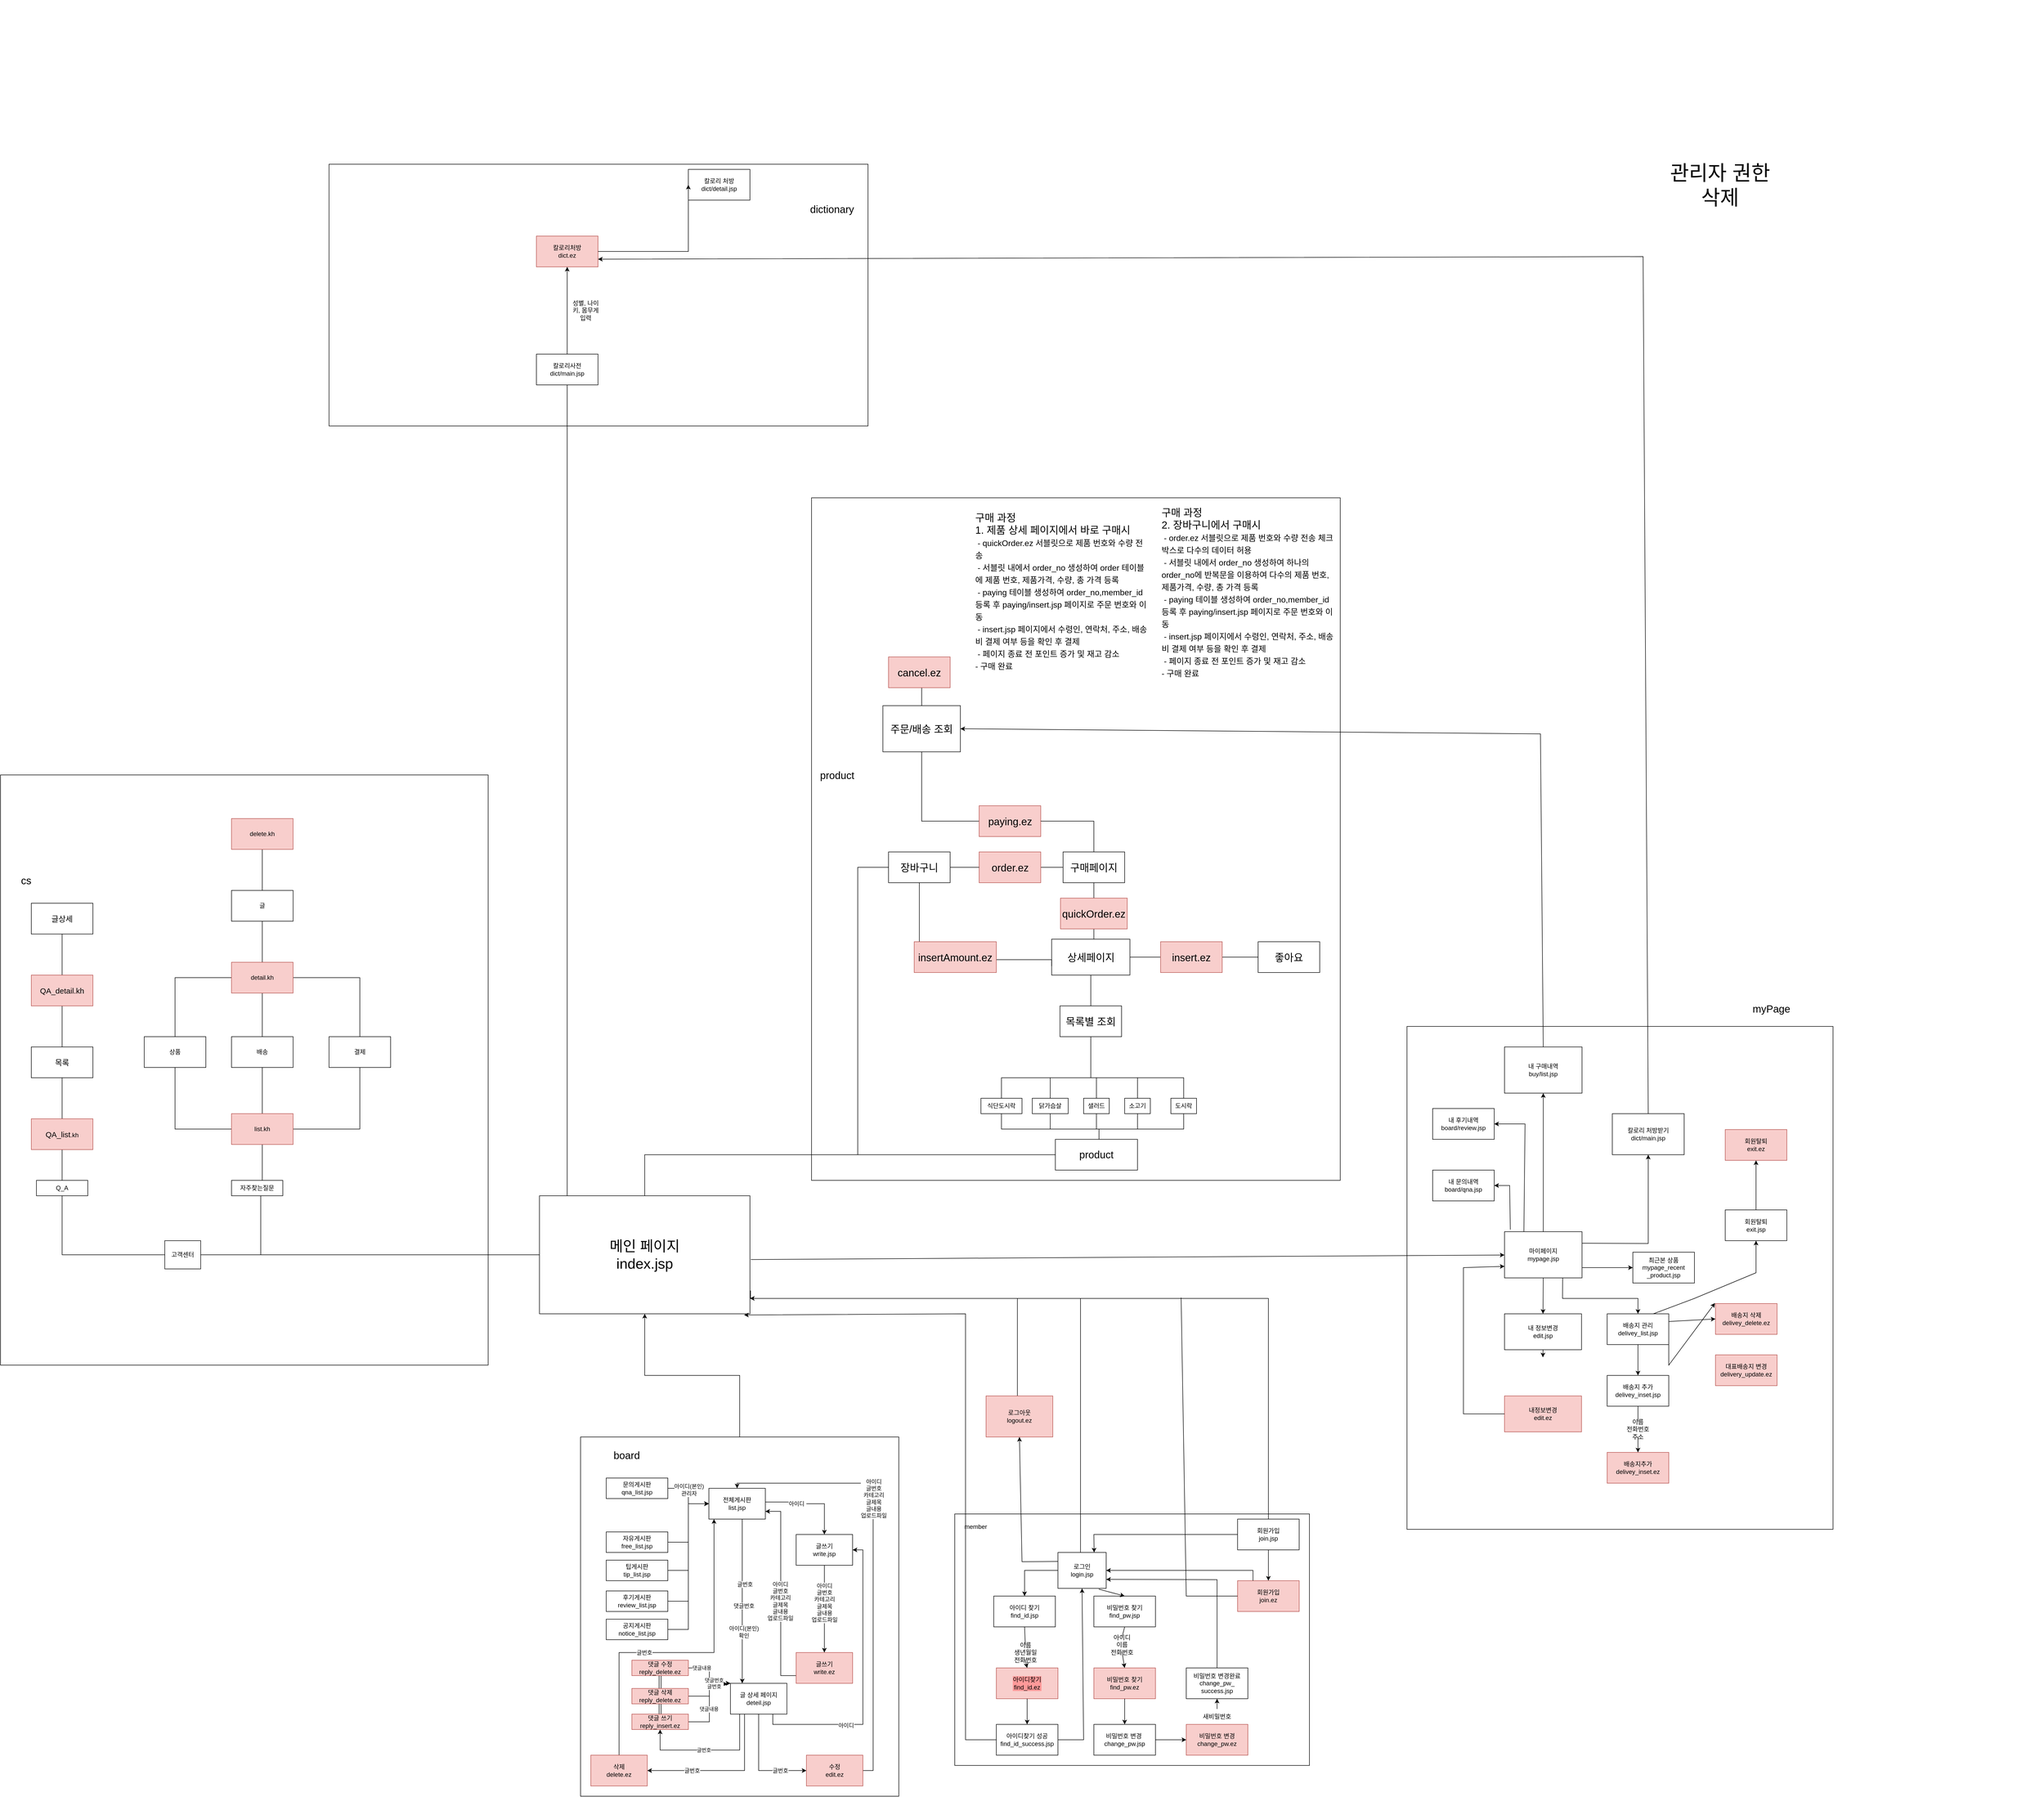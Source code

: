 <mxfile version="17.4.6" type="github">
  <diagram id="po_bsAwMXMUbILKIjwSt" name="Page-1">
    <mxGraphModel dx="2741" dy="4122" grid="1" gridSize="10" guides="1" tooltips="1" connect="1" arrows="1" fold="1" page="1" pageScale="1" pageWidth="827" pageHeight="1169" math="0" shadow="0">
      <root>
        <mxCell id="0" />
        <mxCell id="1" parent="0" />
        <mxCell id="pPLAOlyI_o9XZUJ4gf85-77" value="" style="rounded=0;whiteSpace=wrap;html=1;fontSize=20;" parent="1" vertex="1">
          <mxGeometry x="1880" y="-1370" width="830" height="980" as="geometry" />
        </mxCell>
        <mxCell id="pPLAOlyI_o9XZUJ4gf85-59" value="" style="rounded=0;whiteSpace=wrap;html=1;fontSize=20;" parent="1" vertex="1">
          <mxGeometry x="-220" y="-3050" width="1050" height="510" as="geometry" />
        </mxCell>
        <mxCell id="pPLAOlyI_o9XZUJ4gf85-57" value="" style="rounded=0;whiteSpace=wrap;html=1;fontSize=20;" parent="1" vertex="1">
          <mxGeometry x="-860" y="-1860" width="950" height="1150" as="geometry" />
        </mxCell>
        <mxCell id="pPLAOlyI_o9XZUJ4gf85-48" value="" style="rounded=0;whiteSpace=wrap;html=1;" parent="1" vertex="1">
          <mxGeometry x="720" y="-2400" width="1030" height="1330" as="geometry" />
        </mxCell>
        <mxCell id="pPLAOlyI_o9XZUJ4gf85-46" value="" style="rounded=0;whiteSpace=wrap;html=1;" parent="1" vertex="1">
          <mxGeometry x="999" y="-420" width="691" height="490" as="geometry" />
        </mxCell>
        <mxCell id="F8ZkxFvzdjKbud3mfMzZ-83" style="edgeStyle=orthogonalEdgeStyle;rounded=0;orthogonalLoop=1;jettySize=auto;html=1;exitX=0.5;exitY=0;exitDx=0;exitDy=0;entryX=0.5;entryY=1;entryDx=0;entryDy=0;fontSize=20;" parent="1" source="pPLAOlyI_o9XZUJ4gf85-39" target="wMbTXYFd00fgI91BMli0-22" edge="1">
          <mxGeometry relative="1" as="geometry" />
        </mxCell>
        <mxCell id="pPLAOlyI_o9XZUJ4gf85-39" value="" style="rounded=0;whiteSpace=wrap;html=1;" parent="1" vertex="1">
          <mxGeometry x="270" y="-570" width="620" height="700" as="geometry" />
        </mxCell>
        <mxCell id="pPLAOlyI_o9XZUJ4gf85-65" style="edgeStyle=orthogonalEdgeStyle;rounded=0;orthogonalLoop=1;jettySize=auto;html=1;fontSize=20;endArrow=none;endFill=0;" parent="1" source="wMbTXYFd00fgI91BMli0-1" edge="1">
          <mxGeometry relative="1" as="geometry">
            <mxPoint x="1260.5" y="-840" as="targetPoint" />
            <Array as="points">
              <mxPoint x="1244" y="-840" />
            </Array>
          </mxGeometry>
        </mxCell>
        <mxCell id="wMbTXYFd00fgI91BMli0-1" value="로그인&lt;br&gt;login.jsp&lt;br&gt;" style="rounded=0;whiteSpace=wrap;html=1;" parent="1" vertex="1">
          <mxGeometry x="1200" y="-345" width="94" height="70" as="geometry" />
        </mxCell>
        <mxCell id="wMbTXYFd00fgI91BMli0-29" style="edgeStyle=orthogonalEdgeStyle;rounded=0;orthogonalLoop=1;jettySize=auto;html=1;endArrow=none;endFill=0;" parent="1" source="wMbTXYFd00fgI91BMli0-22" target="wMbTXYFd00fgI91BMli0-25" edge="1">
          <mxGeometry relative="1" as="geometry">
            <mxPoint x="-250" y="-925" as="sourcePoint" />
          </mxGeometry>
        </mxCell>
        <mxCell id="wMbTXYFd00fgI91BMli0-30" style="edgeStyle=orthogonalEdgeStyle;rounded=0;orthogonalLoop=1;jettySize=auto;html=1;entryX=0.5;entryY=1;entryDx=0;entryDy=0;endArrow=none;endFill=0;" parent="1" source="wMbTXYFd00fgI91BMli0-22" target="wMbTXYFd00fgI91BMli0-24" edge="1">
          <mxGeometry relative="1" as="geometry">
            <Array as="points">
              <mxPoint x="244" y="-1190" />
              <mxPoint x="244" y="-1190" />
            </Array>
          </mxGeometry>
        </mxCell>
        <mxCell id="uuZ5_4V9N_6O_D1vq4jB-8" style="edgeStyle=orthogonalEdgeStyle;rounded=0;orthogonalLoop=1;jettySize=auto;html=1;entryX=0;entryY=0.5;entryDx=0;entryDy=0;endArrow=none;endFill=0;" parent="1" target="wMbTXYFd00fgI91BMli0-77" edge="1">
          <mxGeometry relative="1" as="geometry">
            <Array as="points">
              <mxPoint x="810" y="-1680" />
            </Array>
            <mxPoint x="810" y="-1120" as="sourcePoint" />
          </mxGeometry>
        </mxCell>
        <mxCell id="pPLAOlyI_o9XZUJ4gf85-38" style="edgeStyle=orthogonalEdgeStyle;rounded=0;orthogonalLoop=1;jettySize=auto;html=1;endArrow=none;endFill=0;" parent="1" source="wMbTXYFd00fgI91BMli0-22" target="wMbTXYFd00fgI91BMli0-23" edge="1">
          <mxGeometry relative="1" as="geometry">
            <Array as="points">
              <mxPoint x="395" y="-1120" />
            </Array>
          </mxGeometry>
        </mxCell>
        <mxCell id="wMbTXYFd00fgI91BMli0-22" value="메인 페이지&lt;br style=&quot;font-size: 28px;&quot;&gt;index.jsp" style="rounded=0;whiteSpace=wrap;html=1;strokeWidth=1;fontSize=28;" parent="1" vertex="1">
          <mxGeometry x="190" y="-1040" width="410" height="230" as="geometry" />
        </mxCell>
        <mxCell id="wMbTXYFd00fgI91BMli0-23" value="&lt;font style=&quot;font-size: 20px&quot;&gt;product&lt;/font&gt;" style="rounded=0;whiteSpace=wrap;html=1;fontSize=17;" parent="1" vertex="1">
          <mxGeometry x="1195" y="-1150" width="160" height="60" as="geometry" />
        </mxCell>
        <mxCell id="wMbTXYFd00fgI91BMli0-24" value="칼로리사전&lt;br&gt;dict/main.jsp" style="rounded=0;whiteSpace=wrap;html=1;" parent="1" vertex="1">
          <mxGeometry x="184" y="-2680" width="120" height="60" as="geometry" />
        </mxCell>
        <mxCell id="wMbTXYFd00fgI91BMli0-49" style="edgeStyle=orthogonalEdgeStyle;rounded=0;orthogonalLoop=1;jettySize=auto;html=1;exitX=0;exitY=0.5;exitDx=0;exitDy=0;endArrow=none;endFill=0;" parent="1" source="wMbTXYFd00fgI91BMli0-25" target="wMbTXYFd00fgI91BMli0-48" edge="1">
          <mxGeometry relative="1" as="geometry" />
        </mxCell>
        <mxCell id="wMbTXYFd00fgI91BMli0-50" style="edgeStyle=orthogonalEdgeStyle;rounded=0;orthogonalLoop=1;jettySize=auto;html=1;exitX=1;exitY=0.25;exitDx=0;exitDy=0;entryX=0.57;entryY=0.967;entryDx=0;entryDy=0;entryPerimeter=0;endArrow=none;endFill=0;" parent="1" source="wMbTXYFd00fgI91BMli0-25" target="wMbTXYFd00fgI91BMli0-47" edge="1">
          <mxGeometry relative="1" as="geometry">
            <Array as="points">
              <mxPoint x="-470" y="-925" />
              <mxPoint x="-353" y="-925" />
            </Array>
          </mxGeometry>
        </mxCell>
        <mxCell id="wMbTXYFd00fgI91BMli0-25" value="고객센터" style="rounded=0;whiteSpace=wrap;html=1;" parent="1" vertex="1">
          <mxGeometry x="-540" y="-952.5" width="70" height="55" as="geometry" />
        </mxCell>
        <mxCell id="pPLAOlyI_o9XZUJ4gf85-27" style="edgeStyle=orthogonalEdgeStyle;rounded=0;orthogonalLoop=1;jettySize=auto;html=1;endArrow=none;endFill=0;" parent="1" source="wMbTXYFd00fgI91BMli0-32" target="wMbTXYFd00fgI91BMli0-23" edge="1">
          <mxGeometry relative="1" as="geometry">
            <Array as="points">
              <mxPoint x="1090" y="-1170" />
              <mxPoint x="1280" y="-1170" />
            </Array>
          </mxGeometry>
        </mxCell>
        <mxCell id="DBWStHCffXU6mWPYk1ZV-15" style="edgeStyle=orthogonalEdgeStyle;rounded=0;orthogonalLoop=1;jettySize=auto;html=1;entryX=0.5;entryY=1;entryDx=0;entryDy=0;endArrow=none;endFill=0;" parent="1" source="wMbTXYFd00fgI91BMli0-32" target="pPLAOlyI_o9XZUJ4gf85-89" edge="1">
          <mxGeometry relative="1" as="geometry">
            <Array as="points">
              <mxPoint x="1090" y="-1270" />
              <mxPoint x="1264" y="-1270" />
            </Array>
          </mxGeometry>
        </mxCell>
        <mxCell id="wMbTXYFd00fgI91BMli0-32" value="식단도시락&lt;br&gt;" style="rounded=0;whiteSpace=wrap;html=1;" parent="1" vertex="1">
          <mxGeometry x="1050" y="-1230" width="80" height="30" as="geometry" />
        </mxCell>
        <mxCell id="pPLAOlyI_o9XZUJ4gf85-36" style="edgeStyle=orthogonalEdgeStyle;rounded=0;orthogonalLoop=1;jettySize=auto;html=1;endArrow=none;endFill=0;startArrow=none;" parent="1" source="pPLAOlyI_o9XZUJ4gf85-89" target="wMbTXYFd00fgI91BMli0-63" edge="1">
          <mxGeometry relative="1" as="geometry">
            <Array as="points">
              <mxPoint x="1264" y="-1270" />
            </Array>
          </mxGeometry>
        </mxCell>
        <mxCell id="DBWStHCffXU6mWPYk1ZV-11" style="edgeStyle=orthogonalEdgeStyle;rounded=0;orthogonalLoop=1;jettySize=auto;html=1;endArrow=none;endFill=0;" parent="1" source="wMbTXYFd00fgI91BMli0-33" target="wMbTXYFd00fgI91BMli0-23" edge="1">
          <mxGeometry relative="1" as="geometry">
            <Array as="points">
              <mxPoint x="1445" y="-1170" />
              <mxPoint x="1280" y="-1170" />
            </Array>
          </mxGeometry>
        </mxCell>
        <mxCell id="wMbTXYFd00fgI91BMli0-33" value="도시락" style="rounded=0;whiteSpace=wrap;html=1;" parent="1" vertex="1">
          <mxGeometry x="1420" y="-1230" width="50" height="30" as="geometry" />
        </mxCell>
        <mxCell id="DBWStHCffXU6mWPYk1ZV-7" style="edgeStyle=orthogonalEdgeStyle;rounded=0;orthogonalLoop=1;jettySize=auto;html=1;endArrow=none;endFill=0;" parent="1" source="wMbTXYFd00fgI91BMli0-34" edge="1">
          <mxGeometry relative="1" as="geometry">
            <mxPoint x="1355" y="-1270" as="targetPoint" />
          </mxGeometry>
        </mxCell>
        <mxCell id="DBWStHCffXU6mWPYk1ZV-13" style="edgeStyle=orthogonalEdgeStyle;rounded=0;orthogonalLoop=1;jettySize=auto;html=1;endArrow=none;endFill=0;" parent="1" source="wMbTXYFd00fgI91BMli0-34" edge="1">
          <mxGeometry relative="1" as="geometry">
            <mxPoint x="1355" y="-1170" as="targetPoint" />
          </mxGeometry>
        </mxCell>
        <mxCell id="wMbTXYFd00fgI91BMli0-34" value="소고기" style="rounded=0;whiteSpace=wrap;html=1;" parent="1" vertex="1">
          <mxGeometry x="1330" y="-1230" width="50" height="30" as="geometry" />
        </mxCell>
        <mxCell id="DBWStHCffXU6mWPYk1ZV-8" style="edgeStyle=orthogonalEdgeStyle;rounded=0;orthogonalLoop=1;jettySize=auto;html=1;endArrow=none;endFill=0;" parent="1" source="wMbTXYFd00fgI91BMli0-35" edge="1">
          <mxGeometry relative="1" as="geometry">
            <mxPoint x="1185" y="-1170" as="targetPoint" />
          </mxGeometry>
        </mxCell>
        <mxCell id="DBWStHCffXU6mWPYk1ZV-9" style="edgeStyle=orthogonalEdgeStyle;rounded=0;orthogonalLoop=1;jettySize=auto;html=1;endArrow=none;endFill=0;" parent="1" source="wMbTXYFd00fgI91BMli0-35" edge="1">
          <mxGeometry relative="1" as="geometry">
            <mxPoint x="1185" y="-1270" as="targetPoint" />
          </mxGeometry>
        </mxCell>
        <mxCell id="wMbTXYFd00fgI91BMli0-35" value="닭가슴살" style="rounded=0;whiteSpace=wrap;html=1;" parent="1" vertex="1">
          <mxGeometry x="1150" y="-1230" width="70" height="30" as="geometry" />
        </mxCell>
        <mxCell id="DBWStHCffXU6mWPYk1ZV-14" style="edgeStyle=orthogonalEdgeStyle;rounded=0;orthogonalLoop=1;jettySize=auto;html=1;endArrow=none;endFill=0;" parent="1" source="wMbTXYFd00fgI91BMli0-36" edge="1">
          <mxGeometry relative="1" as="geometry">
            <mxPoint x="1275" y="-1170" as="targetPoint" />
          </mxGeometry>
        </mxCell>
        <mxCell id="DBWStHCffXU6mWPYk1ZV-17" style="edgeStyle=orthogonalEdgeStyle;rounded=0;orthogonalLoop=1;jettySize=auto;html=1;endArrow=none;endFill=0;" parent="1" source="wMbTXYFd00fgI91BMli0-36" edge="1">
          <mxGeometry relative="1" as="geometry">
            <mxPoint x="1275" y="-1270" as="targetPoint" />
          </mxGeometry>
        </mxCell>
        <mxCell id="wMbTXYFd00fgI91BMli0-36" value="샐러드" style="rounded=0;whiteSpace=wrap;html=1;" parent="1" vertex="1">
          <mxGeometry x="1250" y="-1230" width="50" height="30" as="geometry" />
        </mxCell>
        <mxCell id="pPLAOlyI_o9XZUJ4gf85-97" value="" style="edgeStyle=orthogonalEdgeStyle;rounded=0;orthogonalLoop=1;jettySize=auto;html=1;fontSize=15;endArrow=none;endFill=0;" parent="1" source="wMbTXYFd00fgI91BMli0-48" edge="1">
          <mxGeometry relative="1" as="geometry">
            <mxPoint x="-740" y="-1150" as="targetPoint" />
          </mxGeometry>
        </mxCell>
        <mxCell id="wMbTXYFd00fgI91BMli0-48" value="Q_A" style="rounded=0;whiteSpace=wrap;html=1;" parent="1" vertex="1">
          <mxGeometry x="-790" y="-1070" width="100" height="30" as="geometry" />
        </mxCell>
        <mxCell id="wMbTXYFd00fgI91BMli0-55" value="칼로리 처방&lt;br&gt;dict/detail.jsp" style="rounded=0;whiteSpace=wrap;html=1;" parent="1" vertex="1">
          <mxGeometry x="480" y="-3040" width="120" height="60" as="geometry" />
        </mxCell>
        <mxCell id="wMbTXYFd00fgI91BMli0-57" value="회원가입&lt;br&gt;join.jsp" style="rounded=0;whiteSpace=wrap;html=1;" parent="1" vertex="1">
          <mxGeometry x="1550" y="-410" width="120" height="60" as="geometry" />
        </mxCell>
        <mxCell id="wMbTXYFd00fgI91BMli0-63" value="&lt;font style=&quot;font-size: 20px&quot;&gt;상세페이지&lt;br&gt;&lt;/font&gt;" style="rounded=0;whiteSpace=wrap;html=1;" parent="1" vertex="1">
          <mxGeometry x="1187.75" y="-1540" width="152.5" height="70" as="geometry" />
        </mxCell>
        <mxCell id="pPLAOlyI_o9XZUJ4gf85-22" style="edgeStyle=orthogonalEdgeStyle;rounded=0;orthogonalLoop=1;jettySize=auto;html=1;endArrow=none;endFill=0;" parent="1" source="wMbTXYFd00fgI91BMli0-72" target="wMbTXYFd00fgI91BMli0-63" edge="1">
          <mxGeometry relative="1" as="geometry">
            <Array as="points">
              <mxPoint x="1260" y="-1513.5" />
              <mxPoint x="1260" y="-1513.5" />
            </Array>
          </mxGeometry>
        </mxCell>
        <mxCell id="o1LY4lYA1ahA4SfnEf8r-6" style="edgeStyle=orthogonalEdgeStyle;rounded=0;orthogonalLoop=1;jettySize=auto;html=1;fontSize=20;endArrow=none;endFill=0;startArrow=none;" parent="1" source="o1LY4lYA1ahA4SfnEf8r-7" target="uuZ5_4V9N_6O_D1vq4jB-11" edge="1">
          <mxGeometry relative="1" as="geometry">
            <Array as="points" />
          </mxGeometry>
        </mxCell>
        <mxCell id="wMbTXYFd00fgI91BMli0-72" value="&lt;font style=&quot;font-size: 20px&quot;&gt;구매페이지&lt;/font&gt;" style="rounded=0;whiteSpace=wrap;html=1;" parent="1" vertex="1">
          <mxGeometry x="1210" y="-1710" width="120" height="60" as="geometry" />
        </mxCell>
        <mxCell id="DBWStHCffXU6mWPYk1ZV-4" style="edgeStyle=orthogonalEdgeStyle;rounded=0;orthogonalLoop=1;jettySize=auto;html=1;endArrow=none;endFill=0;startArrow=none;" parent="1" source="o1LY4lYA1ahA4SfnEf8r-4" target="wMbTXYFd00fgI91BMli0-72" edge="1">
          <mxGeometry relative="1" as="geometry" />
        </mxCell>
        <mxCell id="DBWStHCffXU6mWPYk1ZV-6" style="edgeStyle=orthogonalEdgeStyle;rounded=0;orthogonalLoop=1;jettySize=auto;html=1;entryX=0;entryY=0.75;entryDx=0;entryDy=0;endArrow=none;endFill=0;" parent="1" source="wMbTXYFd00fgI91BMli0-77" target="wMbTXYFd00fgI91BMli0-63" edge="1">
          <mxGeometry relative="1" as="geometry">
            <Array as="points">
              <mxPoint x="930" y="-1500" />
            </Array>
          </mxGeometry>
        </mxCell>
        <mxCell id="wMbTXYFd00fgI91BMli0-77" value="&lt;font style=&quot;font-size: 20px&quot;&gt;장바구니&lt;/font&gt;" style="rounded=0;whiteSpace=wrap;html=1;" parent="1" vertex="1">
          <mxGeometry x="870" y="-1710" width="120" height="60" as="geometry" />
        </mxCell>
        <mxCell id="uuZ5_4V9N_6O_D1vq4jB-7" style="edgeStyle=orthogonalEdgeStyle;rounded=0;orthogonalLoop=1;jettySize=auto;html=1;endArrow=none;endFill=0;entryX=1.003;entryY=0.803;entryDx=0;entryDy=0;entryPerimeter=0;" parent="1" source="uuZ5_4V9N_6O_D1vq4jB-2" target="wMbTXYFd00fgI91BMli0-22" edge="1">
          <mxGeometry relative="1" as="geometry">
            <mxPoint x="680" y="-570" as="targetPoint" />
            <Array as="points">
              <mxPoint x="1121" y="-840" />
              <mxPoint x="601" y="-840" />
            </Array>
          </mxGeometry>
        </mxCell>
        <mxCell id="uuZ5_4V9N_6O_D1vq4jB-2" value="로그아웃&lt;br&gt;logout.ez" style="rounded=0;whiteSpace=wrap;html=1;fillColor=#f8cecc;strokeColor=#b85450;" parent="1" vertex="1">
          <mxGeometry x="1060" y="-650" width="130" height="80" as="geometry" />
        </mxCell>
        <mxCell id="o1LY4lYA1ahA4SfnEf8r-15" style="edgeStyle=orthogonalEdgeStyle;rounded=0;orthogonalLoop=1;jettySize=auto;html=1;fontSize=16;endArrow=none;endFill=0;" parent="1" source="uuZ5_4V9N_6O_D1vq4jB-11" target="o1LY4lYA1ahA4SfnEf8r-14" edge="1">
          <mxGeometry relative="1" as="geometry">
            <Array as="points">
              <mxPoint x="960" y="-2060" />
            </Array>
          </mxGeometry>
        </mxCell>
        <mxCell id="uuZ5_4V9N_6O_D1vq4jB-11" value="&lt;font style=&quot;font-size: 20px&quot;&gt;주문/배송 조회&lt;/font&gt;" style="rounded=0;whiteSpace=wrap;html=1;" parent="1" vertex="1">
          <mxGeometry x="859" y="-1995" width="151" height="90" as="geometry" />
        </mxCell>
        <mxCell id="pPLAOlyI_o9XZUJ4gf85-18" style="edgeStyle=orthogonalEdgeStyle;rounded=0;orthogonalLoop=1;jettySize=auto;html=1;endArrow=none;endFill=0;" parent="1" source="uuZ5_4V9N_6O_D1vq4jB-38" edge="1">
          <mxGeometry relative="1" as="geometry">
            <mxPoint x="-350" y="-1170" as="targetPoint" />
            <Array as="points">
              <mxPoint x="-520" y="-1170" />
            </Array>
          </mxGeometry>
        </mxCell>
        <mxCell id="uuZ5_4V9N_6O_D1vq4jB-38" value="상품" style="whiteSpace=wrap;html=1;rounded=0;" parent="1" vertex="1">
          <mxGeometry x="-580" y="-1350" width="120" height="60" as="geometry" />
        </mxCell>
        <mxCell id="pPLAOlyI_o9XZUJ4gf85-19" style="edgeStyle=orthogonalEdgeStyle;rounded=0;orthogonalLoop=1;jettySize=auto;html=1;entryX=0.75;entryY=0;entryDx=0;entryDy=0;endArrow=none;endFill=0;" parent="1" source="uuZ5_4V9N_6O_D1vq4jB-40" target="wMbTXYFd00fgI91BMli0-47" edge="1">
          <mxGeometry relative="1" as="geometry">
            <Array as="points">
              <mxPoint x="-350" y="-1070" />
            </Array>
          </mxGeometry>
        </mxCell>
        <mxCell id="uuZ5_4V9N_6O_D1vq4jB-40" value="배송" style="whiteSpace=wrap;html=1;rounded=0;" parent="1" vertex="1">
          <mxGeometry x="-410" y="-1350" width="120" height="60" as="geometry" />
        </mxCell>
        <mxCell id="pPLAOlyI_o9XZUJ4gf85-2" style="edgeStyle=orthogonalEdgeStyle;rounded=0;orthogonalLoop=1;jettySize=auto;html=1;shape=link;strokeColor=none;startArrow=none;" parent="1" source="wMbTXYFd00fgI91BMli0-47" edge="1">
          <mxGeometry relative="1" as="geometry">
            <mxPoint x="-350" y="-1050" as="targetPoint" />
            <Array as="points">
              <mxPoint x="-210" y="-1050" />
            </Array>
          </mxGeometry>
        </mxCell>
        <mxCell id="pPLAOlyI_o9XZUJ4gf85-20" style="edgeStyle=orthogonalEdgeStyle;rounded=0;orthogonalLoop=1;jettySize=auto;html=1;endArrow=none;endFill=0;" parent="1" source="uuZ5_4V9N_6O_D1vq4jB-41" edge="1">
          <mxGeometry relative="1" as="geometry">
            <mxPoint x="-350" y="-1170" as="targetPoint" />
            <Array as="points">
              <mxPoint x="-160" y="-1170" />
            </Array>
          </mxGeometry>
        </mxCell>
        <mxCell id="uuZ5_4V9N_6O_D1vq4jB-41" value="결제" style="whiteSpace=wrap;html=1;rounded=0;" parent="1" vertex="1">
          <mxGeometry x="-220" y="-1350" width="120" height="60" as="geometry" />
        </mxCell>
        <mxCell id="wMbTXYFd00fgI91BMli0-47" value="자주찾는질문" style="rounded=0;whiteSpace=wrap;html=1;" parent="1" vertex="1">
          <mxGeometry x="-410" y="-1070" width="100" height="30" as="geometry" />
        </mxCell>
        <mxCell id="pPLAOlyI_o9XZUJ4gf85-21" value="list.kh" style="rounded=0;whiteSpace=wrap;html=1;fillColor=#f8cecc;strokeColor=#b85450;" parent="1" vertex="1">
          <mxGeometry x="-410" y="-1200" width="120" height="60" as="geometry" />
        </mxCell>
        <mxCell id="pPLAOlyI_o9XZUJ4gf85-47" value="member" style="text;html=1;strokeColor=none;fillColor=none;align=center;verticalAlign=middle;whiteSpace=wrap;rounded=0;" parent="1" vertex="1">
          <mxGeometry x="1010" y="-410" width="60" height="30" as="geometry" />
        </mxCell>
        <mxCell id="pPLAOlyI_o9XZUJ4gf85-49" value="&lt;font style=&quot;font-size: 20px&quot;&gt;product&lt;/font&gt;" style="text;html=1;strokeColor=none;fillColor=none;align=center;verticalAlign=middle;whiteSpace=wrap;rounded=0;" parent="1" vertex="1">
          <mxGeometry x="710" y="-1905" width="120" height="90" as="geometry" />
        </mxCell>
        <mxCell id="pPLAOlyI_o9XZUJ4gf85-58" value="cs" style="text;html=1;strokeColor=none;fillColor=none;align=center;verticalAlign=middle;whiteSpace=wrap;rounded=0;fontSize=20;" parent="1" vertex="1">
          <mxGeometry x="-840" y="-1670" width="60" height="30" as="geometry" />
        </mxCell>
        <mxCell id="pPLAOlyI_o9XZUJ4gf85-71" value="내 구매내역&lt;br&gt;buy/list.jsp" style="rounded=0;whiteSpace=wrap;html=1;" parent="1" vertex="1">
          <mxGeometry x="2070" y="-1330" width="151" height="90" as="geometry" />
        </mxCell>
        <mxCell id="uuZ5_4V9N_6O_D1vq4jB-5" value="마이페이지&lt;br&gt;mypage.jsp" style="rounded=0;whiteSpace=wrap;html=1;" parent="1" vertex="1">
          <mxGeometry x="2070" y="-970" width="151" height="90" as="geometry" />
        </mxCell>
        <mxCell id="pPLAOlyI_o9XZUJ4gf85-78" value="myPage" style="text;html=1;strokeColor=none;fillColor=none;align=center;verticalAlign=middle;whiteSpace=wrap;rounded=0;fontSize=20;" parent="1" vertex="1">
          <mxGeometry x="2560" y="-1420" width="60" height="30" as="geometry" />
        </mxCell>
        <mxCell id="pPLAOlyI_o9XZUJ4gf85-80" value="dictionary" style="text;html=1;strokeColor=none;fillColor=none;align=center;verticalAlign=middle;whiteSpace=wrap;rounded=0;fontSize=20;" parent="1" vertex="1">
          <mxGeometry x="730" y="-2978" width="60" height="30" as="geometry" />
        </mxCell>
        <mxCell id="pPLAOlyI_o9XZUJ4gf85-83" style="edgeStyle=orthogonalEdgeStyle;rounded=0;orthogonalLoop=1;jettySize=auto;html=1;fontSize=20;endArrow=none;endFill=0;" parent="1" source="pPLAOlyI_o9XZUJ4gf85-81" target="uuZ5_4V9N_6O_D1vq4jB-38" edge="1">
          <mxGeometry relative="1" as="geometry" />
        </mxCell>
        <mxCell id="pPLAOlyI_o9XZUJ4gf85-84" style="edgeStyle=orthogonalEdgeStyle;rounded=0;orthogonalLoop=1;jettySize=auto;html=1;fontSize=20;endArrow=none;endFill=0;" parent="1" source="pPLAOlyI_o9XZUJ4gf85-81" target="uuZ5_4V9N_6O_D1vq4jB-41" edge="1">
          <mxGeometry relative="1" as="geometry" />
        </mxCell>
        <mxCell id="pPLAOlyI_o9XZUJ4gf85-86" value="" style="edgeStyle=orthogonalEdgeStyle;rounded=0;orthogonalLoop=1;jettySize=auto;html=1;fontSize=20;endArrow=none;endFill=0;" parent="1" source="pPLAOlyI_o9XZUJ4gf85-81" target="pPLAOlyI_o9XZUJ4gf85-85" edge="1">
          <mxGeometry relative="1" as="geometry" />
        </mxCell>
        <mxCell id="pPLAOlyI_o9XZUJ4gf85-101" style="edgeStyle=orthogonalEdgeStyle;rounded=0;orthogonalLoop=1;jettySize=auto;html=1;fontSize=15;endArrow=none;endFill=0;" parent="1" source="pPLAOlyI_o9XZUJ4gf85-81" target="uuZ5_4V9N_6O_D1vq4jB-40" edge="1">
          <mxGeometry relative="1" as="geometry" />
        </mxCell>
        <mxCell id="pPLAOlyI_o9XZUJ4gf85-81" value="detail.kh" style="whiteSpace=wrap;html=1;rounded=0;fillColor=#f8cecc;strokeColor=#b85450;" parent="1" vertex="1">
          <mxGeometry x="-410" y="-1495" width="120" height="60" as="geometry" />
        </mxCell>
        <mxCell id="pPLAOlyI_o9XZUJ4gf85-103" value="" style="edgeStyle=orthogonalEdgeStyle;rounded=0;orthogonalLoop=1;jettySize=auto;html=1;fontSize=15;endArrow=none;endFill=0;" parent="1" source="pPLAOlyI_o9XZUJ4gf85-85" target="pPLAOlyI_o9XZUJ4gf85-102" edge="1">
          <mxGeometry relative="1" as="geometry" />
        </mxCell>
        <mxCell id="pPLAOlyI_o9XZUJ4gf85-85" value="글" style="whiteSpace=wrap;html=1;rounded=0;" parent="1" vertex="1">
          <mxGeometry x="-410" y="-1635" width="120" height="60" as="geometry" />
        </mxCell>
        <mxCell id="pPLAOlyI_o9XZUJ4gf85-100" value="" style="edgeStyle=orthogonalEdgeStyle;rounded=0;orthogonalLoop=1;jettySize=auto;html=1;fontSize=15;endArrow=none;endFill=0;" parent="1" source="pPLAOlyI_o9XZUJ4gf85-98" target="pPLAOlyI_o9XZUJ4gf85-99" edge="1">
          <mxGeometry relative="1" as="geometry" />
        </mxCell>
        <mxCell id="pPLAOlyI_o9XZUJ4gf85-98" value="QA_list&lt;span style=&quot;font-size: 12px&quot;&gt;.kh&lt;/span&gt;" style="rounded=0;whiteSpace=wrap;html=1;fontSize=15;fillColor=#f8cecc;strokeColor=#b85450;" parent="1" vertex="1">
          <mxGeometry x="-800" y="-1190" width="120" height="60" as="geometry" />
        </mxCell>
        <mxCell id="pPLAOlyI_o9XZUJ4gf85-105" value="" style="edgeStyle=orthogonalEdgeStyle;rounded=0;orthogonalLoop=1;jettySize=auto;html=1;fontSize=15;endArrow=none;endFill=0;" parent="1" source="pPLAOlyI_o9XZUJ4gf85-99" target="pPLAOlyI_o9XZUJ4gf85-104" edge="1">
          <mxGeometry relative="1" as="geometry" />
        </mxCell>
        <mxCell id="pPLAOlyI_o9XZUJ4gf85-99" value="목록" style="rounded=0;whiteSpace=wrap;html=1;fontSize=15;" parent="1" vertex="1">
          <mxGeometry x="-800" y="-1330" width="120" height="60" as="geometry" />
        </mxCell>
        <mxCell id="pPLAOlyI_o9XZUJ4gf85-102" value="delete.kh" style="whiteSpace=wrap;html=1;rounded=0;fillColor=#f8cecc;strokeColor=#b85450;" parent="1" vertex="1">
          <mxGeometry x="-410" y="-1775" width="120" height="60" as="geometry" />
        </mxCell>
        <mxCell id="pPLAOlyI_o9XZUJ4gf85-107" value="" style="edgeStyle=orthogonalEdgeStyle;rounded=0;orthogonalLoop=1;jettySize=auto;html=1;fontSize=15;endArrow=none;endFill=0;" parent="1" source="pPLAOlyI_o9XZUJ4gf85-104" target="pPLAOlyI_o9XZUJ4gf85-106" edge="1">
          <mxGeometry relative="1" as="geometry" />
        </mxCell>
        <mxCell id="pPLAOlyI_o9XZUJ4gf85-104" value="QA_detail.kh" style="rounded=0;whiteSpace=wrap;html=1;fontSize=15;fillColor=#f8cecc;strokeColor=#b85450;" parent="1" vertex="1">
          <mxGeometry x="-800" y="-1470" width="120" height="60" as="geometry" />
        </mxCell>
        <mxCell id="pPLAOlyI_o9XZUJ4gf85-106" value="글상세" style="rounded=0;whiteSpace=wrap;html=1;fontSize=15;" parent="1" vertex="1">
          <mxGeometry x="-800" y="-1610" width="120" height="60" as="geometry" />
        </mxCell>
        <mxCell id="pPLAOlyI_o9XZUJ4gf85-137" value="&lt;span style=&quot;font-size: 40px&quot;&gt;관리자 권한&lt;br&gt;삭제&lt;br&gt;&lt;/span&gt;" style="text;html=1;strokeColor=none;fillColor=none;align=center;verticalAlign=middle;whiteSpace=wrap;rounded=0;fontSize=20;" parent="1" vertex="1">
          <mxGeometry x="1860" y="-3370" width="1260" height="720" as="geometry" />
        </mxCell>
        <mxCell id="pPLAOlyI_o9XZUJ4gf85-89" value="목록별 조회" style="rounded=0;whiteSpace=wrap;html=1;fontSize=20;" parent="1" vertex="1">
          <mxGeometry x="1204" y="-1410" width="120" height="60" as="geometry" />
        </mxCell>
        <mxCell id="essqBU4h1s9IVoPfk7wr-1" value="" style="edgeStyle=orthogonalEdgeStyle;rounded=0;orthogonalLoop=1;jettySize=auto;html=1;endArrow=none;endFill=0;" parent="1" source="wMbTXYFd00fgI91BMli0-33" target="pPLAOlyI_o9XZUJ4gf85-89" edge="1">
          <mxGeometry relative="1" as="geometry">
            <Array as="points">
              <mxPoint x="1445" y="-1270" />
            </Array>
            <mxPoint x="1445" y="-1230" as="sourcePoint" />
            <mxPoint x="1264" y="-1470" as="targetPoint" />
          </mxGeometry>
        </mxCell>
        <mxCell id="essqBU4h1s9IVoPfk7wr-5" style="edgeStyle=orthogonalEdgeStyle;rounded=0;orthogonalLoop=1;jettySize=auto;html=1;endArrow=none;endFill=0;" parent="1" source="essqBU4h1s9IVoPfk7wr-3" target="wMbTXYFd00fgI91BMli0-63" edge="1">
          <mxGeometry relative="1" as="geometry" />
        </mxCell>
        <mxCell id="essqBU4h1s9IVoPfk7wr-3" value="좋아요" style="whiteSpace=wrap;html=1;fontSize=20;rounded=0;" parent="1" vertex="1">
          <mxGeometry x="1590" y="-1535" width="120" height="60" as="geometry" />
        </mxCell>
        <mxCell id="o1LY4lYA1ahA4SfnEf8r-1" value="&lt;font style=&quot;font-size: 20px;&quot;&gt;insert.ez&lt;/font&gt;" style="rounded=0;whiteSpace=wrap;html=1;fillColor=#f8cecc;strokeColor=#b85450;" parent="1" vertex="1">
          <mxGeometry x="1400" y="-1535" width="120" height="60" as="geometry" />
        </mxCell>
        <mxCell id="o1LY4lYA1ahA4SfnEf8r-3" value="&lt;font style=&quot;font-size: 20px;&quot;&gt;insertAmount.ez&lt;/font&gt;" style="rounded=0;whiteSpace=wrap;html=1;fillColor=#f8cecc;strokeColor=#b85450;" parent="1" vertex="1">
          <mxGeometry x="920" y="-1535" width="160" height="60" as="geometry" />
        </mxCell>
        <mxCell id="o1LY4lYA1ahA4SfnEf8r-4" value="&lt;font style=&quot;font-size: 20px;&quot;&gt;order.ez&lt;/font&gt;" style="rounded=0;whiteSpace=wrap;html=1;fillColor=#f8cecc;strokeColor=#b85450;" parent="1" vertex="1">
          <mxGeometry x="1046.5" y="-1710" width="120" height="60" as="geometry" />
        </mxCell>
        <mxCell id="o1LY4lYA1ahA4SfnEf8r-5" value="" style="edgeStyle=orthogonalEdgeStyle;rounded=0;orthogonalLoop=1;jettySize=auto;html=1;endArrow=none;endFill=0;" parent="1" source="wMbTXYFd00fgI91BMli0-77" target="o1LY4lYA1ahA4SfnEf8r-4" edge="1">
          <mxGeometry relative="1" as="geometry">
            <mxPoint x="990" y="-1680" as="sourcePoint" />
            <mxPoint x="1210" y="-1680" as="targetPoint" />
          </mxGeometry>
        </mxCell>
        <mxCell id="o1LY4lYA1ahA4SfnEf8r-7" value="&lt;font style=&quot;font-size: 20px;&quot;&gt;paying.ez&lt;br&gt;&lt;/font&gt;" style="rounded=0;whiteSpace=wrap;html=1;fillColor=#f8cecc;strokeColor=#b85450;" parent="1" vertex="1">
          <mxGeometry x="1046.5" y="-1800" width="120" height="60" as="geometry" />
        </mxCell>
        <mxCell id="o1LY4lYA1ahA4SfnEf8r-8" value="" style="edgeStyle=orthogonalEdgeStyle;rounded=0;orthogonalLoop=1;jettySize=auto;html=1;fontSize=20;endArrow=none;endFill=0;" parent="1" source="wMbTXYFd00fgI91BMli0-72" target="o1LY4lYA1ahA4SfnEf8r-7" edge="1">
          <mxGeometry relative="1" as="geometry">
            <mxPoint x="1270" y="-1710" as="sourcePoint" />
            <mxPoint x="911" y="-1770" as="targetPoint" />
            <Array as="points">
              <mxPoint x="1270" y="-1770" />
            </Array>
          </mxGeometry>
        </mxCell>
        <mxCell id="o1LY4lYA1ahA4SfnEf8r-9" value="&lt;span style=&quot;font-size: 20px;&quot;&gt;quickOrder.ez&lt;/span&gt;" style="rounded=0;whiteSpace=wrap;html=1;fillColor=#f8cecc;strokeColor=#b85450;" parent="1" vertex="1">
          <mxGeometry x="1205" y="-1620" width="130" height="60" as="geometry" />
        </mxCell>
        <mxCell id="o1LY4lYA1ahA4SfnEf8r-11" value="구매 과정&lt;br&gt;1. 제품 상세 페이지에서 바로 구매시&lt;br&gt;&lt;font style=&quot;font-size: 16px;&quot;&gt;&amp;nbsp;&lt;font style=&quot;font-size: 16px;&quot;&gt;- quickOrder.ez 서블릿으로 제품 번호와 수량 전송 &lt;br&gt;&amp;nbsp;- 서블릿 내에서 order_no 생성하여 order 테이블에 제품 번호, 제품가격, 수량, 총 가격 등록&lt;br&gt;&amp;nbsp;- paying 테이블 생성하여 order_no,member_id 등록 후 paying/insert.jsp 페이지로 주문 번호와 이동&lt;br&gt;&amp;nbsp;- insert.jsp 페이지에서 수령인, 연락처, 주소, 배송비 결제 여부 등을 확인 후 결제&lt;br&gt;&amp;nbsp;- 페이지 종료 전 포인트 증가 및 재고 감소&lt;br&gt;- 구매 완료&lt;br&gt;&lt;/font&gt;&lt;/font&gt;" style="text;html=1;strokeColor=none;fillColor=none;align=left;verticalAlign=top;whiteSpace=wrap;rounded=0;fontSize=20;" parent="1" vertex="1">
          <mxGeometry x="1036.5" y="-2380" width="340" height="300" as="geometry" />
        </mxCell>
        <mxCell id="o1LY4lYA1ahA4SfnEf8r-12" value="구매 과정&lt;br&gt;2. 장바구니에서 구매시&lt;br&gt;&lt;font style=&quot;font-size: 16px;&quot;&gt;&amp;nbsp;&lt;font style=&quot;font-size: 16px;&quot;&gt;- order.ez 서블릿으로 제품 번호와 수량 전송 체크 박스로 다수의 데이터 허용&lt;br&gt;&amp;nbsp;- 서블릿 내에서 order_no 생성하여 하나의 order_no에 반복문을 이용하여 다수의 제품 번호, 제품가격, 수량, 총 가격 등록&lt;br&gt;&amp;nbsp;- paying 테이블 생성하여 order_no,member_id 등록 후 paying/insert.jsp 페이지로 주문 번호와 이동&lt;br&gt;&amp;nbsp;- insert.jsp 페이지에서 수령인, 연락처, 주소, 배송비 결제 여부 등을 확인 후 결제&lt;br&gt;&amp;nbsp;- 페이지 종료 전 포인트 증가 및 재고 감소&lt;br&gt;- 구매 완료&lt;br&gt;&lt;/font&gt;&lt;/font&gt;" style="text;html=1;strokeColor=none;fillColor=none;align=left;verticalAlign=top;whiteSpace=wrap;rounded=0;fontSize=20;" parent="1" vertex="1">
          <mxGeometry x="1400" y="-2390" width="340" height="320" as="geometry" />
        </mxCell>
        <mxCell id="o1LY4lYA1ahA4SfnEf8r-14" value="&lt;font style=&quot;font-size: 20px;&quot;&gt;cancel.ez&lt;br&gt;&lt;/font&gt;" style="rounded=0;whiteSpace=wrap;html=1;fillColor=#f8cecc;strokeColor=#b85450;" parent="1" vertex="1">
          <mxGeometry x="870" y="-2090" width="120" height="60" as="geometry" />
        </mxCell>
        <mxCell id="F8ZkxFvzdjKbud3mfMzZ-34" style="edgeStyle=orthogonalEdgeStyle;rounded=0;orthogonalLoop=1;jettySize=auto;html=1;" parent="1" source="F8ZkxFvzdjKbud3mfMzZ-4" target="F8ZkxFvzdjKbud3mfMzZ-33" edge="1">
          <mxGeometry relative="1" as="geometry">
            <Array as="points">
              <mxPoint x="585" y="-360" />
              <mxPoint x="585" y="-360" />
            </Array>
          </mxGeometry>
        </mxCell>
        <mxCell id="F8ZkxFvzdjKbud3mfMzZ-35" value="글번호" style="edgeLabel;html=1;align=center;verticalAlign=middle;resizable=0;points=[];" parent="F8ZkxFvzdjKbud3mfMzZ-34" vertex="1" connectable="0">
          <mxGeometry x="-0.192" y="1" relative="1" as="geometry">
            <mxPoint x="4" y="-3" as="offset" />
          </mxGeometry>
        </mxCell>
        <mxCell id="F8ZkxFvzdjKbud3mfMzZ-36" value="댓글번호" style="edgeLabel;html=1;align=center;verticalAlign=middle;resizable=0;points=[];" parent="F8ZkxFvzdjKbud3mfMzZ-34" vertex="1" connectable="0">
          <mxGeometry x="0.116" y="-2" relative="1" as="geometry">
            <mxPoint x="5" y="-10" as="offset" />
          </mxGeometry>
        </mxCell>
        <mxCell id="F8ZkxFvzdjKbud3mfMzZ-37" value="아이디(본인)&lt;br&gt;확인" style="edgeLabel;html=1;align=center;verticalAlign=middle;resizable=0;points=[];" parent="F8ZkxFvzdjKbud3mfMzZ-34" vertex="1" connectable="0">
          <mxGeometry x="0.27" y="-3" relative="1" as="geometry">
            <mxPoint x="6" y="17" as="offset" />
          </mxGeometry>
        </mxCell>
        <mxCell id="F8ZkxFvzdjKbud3mfMzZ-4" value="전체게시판&lt;br&gt;list.jsp" style="rounded=0;whiteSpace=wrap;html=1;" parent="1" vertex="1">
          <mxGeometry x="520" y="-470" width="110" height="60" as="geometry" />
        </mxCell>
        <mxCell id="F8ZkxFvzdjKbud3mfMzZ-29" style="edgeStyle=orthogonalEdgeStyle;rounded=0;orthogonalLoop=1;jettySize=auto;html=1;exitX=1;exitY=0.5;exitDx=0;exitDy=0;entryX=0;entryY=0.5;entryDx=0;entryDy=0;" parent="1" source="F8ZkxFvzdjKbud3mfMzZ-5" target="F8ZkxFvzdjKbud3mfMzZ-4" edge="1">
          <mxGeometry relative="1" as="geometry" />
        </mxCell>
        <mxCell id="F8ZkxFvzdjKbud3mfMzZ-5" value="팁게시판&lt;br&gt;tip_list.jsp" style="rounded=0;whiteSpace=wrap;html=1;" parent="1" vertex="1">
          <mxGeometry x="320" y="-330" width="120" height="40" as="geometry" />
        </mxCell>
        <mxCell id="F8ZkxFvzdjKbud3mfMzZ-30" style="edgeStyle=orthogonalEdgeStyle;rounded=0;orthogonalLoop=1;jettySize=auto;html=1;exitX=1;exitY=0.5;exitDx=0;exitDy=0;entryX=0;entryY=0.5;entryDx=0;entryDy=0;" parent="1" source="F8ZkxFvzdjKbud3mfMzZ-6" target="F8ZkxFvzdjKbud3mfMzZ-4" edge="1">
          <mxGeometry relative="1" as="geometry" />
        </mxCell>
        <mxCell id="F8ZkxFvzdjKbud3mfMzZ-6" value="후기게시판&lt;br&gt;review_list.jsp" style="rounded=0;whiteSpace=wrap;html=1;" parent="1" vertex="1">
          <mxGeometry x="320" y="-270" width="120" height="40" as="geometry" />
        </mxCell>
        <mxCell id="F8ZkxFvzdjKbud3mfMzZ-31" style="edgeStyle=orthogonalEdgeStyle;rounded=0;orthogonalLoop=1;jettySize=auto;html=1;exitX=1;exitY=0.5;exitDx=0;exitDy=0;entryX=0;entryY=0.5;entryDx=0;entryDy=0;" parent="1" source="F8ZkxFvzdjKbud3mfMzZ-7" target="F8ZkxFvzdjKbud3mfMzZ-4" edge="1">
          <mxGeometry relative="1" as="geometry" />
        </mxCell>
        <mxCell id="F8ZkxFvzdjKbud3mfMzZ-63" value="아이디(본인)&lt;br&gt;관리자" style="edgeLabel;html=1;align=center;verticalAlign=middle;resizable=0;points=[];fontSize=11;" parent="F8ZkxFvzdjKbud3mfMzZ-31" vertex="1" connectable="0">
          <mxGeometry x="-0.222" y="1" relative="1" as="geometry">
            <mxPoint as="offset" />
          </mxGeometry>
        </mxCell>
        <mxCell id="F8ZkxFvzdjKbud3mfMzZ-7" value="문의게시판&lt;br&gt;qna_list.jsp" style="rounded=0;whiteSpace=wrap;html=1;" parent="1" vertex="1">
          <mxGeometry x="320" y="-490" width="120" height="40" as="geometry" />
        </mxCell>
        <mxCell id="F8ZkxFvzdjKbud3mfMzZ-15" value="" style="edgeStyle=orthogonalEdgeStyle;rounded=0;orthogonalLoop=1;jettySize=auto;html=1;entryX=0;entryY=0.5;entryDx=0;entryDy=0;" parent="1" source="F8ZkxFvzdjKbud3mfMzZ-8" target="F8ZkxFvzdjKbud3mfMzZ-4" edge="1">
          <mxGeometry relative="1" as="geometry" />
        </mxCell>
        <mxCell id="F8ZkxFvzdjKbud3mfMzZ-8" value="자유게시판&lt;br&gt;free_list.jsp" style="rounded=0;whiteSpace=wrap;html=1;" parent="1" vertex="1">
          <mxGeometry x="320" y="-385" width="120" height="40" as="geometry" />
        </mxCell>
        <mxCell id="F8ZkxFvzdjKbud3mfMzZ-51" style="edgeStyle=orthogonalEdgeStyle;rounded=0;orthogonalLoop=1;jettySize=auto;html=1;exitX=1;exitY=0.5;exitDx=0;exitDy=0;entryX=0;entryY=0.5;entryDx=0;entryDy=0;fontSize=11;" parent="1" source="F8ZkxFvzdjKbud3mfMzZ-9" target="F8ZkxFvzdjKbud3mfMzZ-4" edge="1">
          <mxGeometry relative="1" as="geometry" />
        </mxCell>
        <mxCell id="F8ZkxFvzdjKbud3mfMzZ-60" style="edgeStyle=orthogonalEdgeStyle;rounded=0;orthogonalLoop=1;jettySize=auto;html=1;exitX=0.75;exitY=1;exitDx=0;exitDy=0;entryX=1;entryY=0.5;entryDx=0;entryDy=0;fontSize=11;" parent="1" source="F8ZkxFvzdjKbud3mfMzZ-33" target="F8ZkxFvzdjKbud3mfMzZ-39" edge="1">
          <mxGeometry relative="1" as="geometry" />
        </mxCell>
        <mxCell id="F8ZkxFvzdjKbud3mfMzZ-61" value="아이디" style="edgeLabel;html=1;align=center;verticalAlign=middle;resizable=0;points=[];fontSize=11;" parent="F8ZkxFvzdjKbud3mfMzZ-60" vertex="1" connectable="0">
          <mxGeometry x="-0.416" y="-2" relative="1" as="geometry">
            <mxPoint as="offset" />
          </mxGeometry>
        </mxCell>
        <mxCell id="F8ZkxFvzdjKbud3mfMzZ-70" style="edgeStyle=orthogonalEdgeStyle;rounded=0;orthogonalLoop=1;jettySize=auto;html=1;exitX=0.25;exitY=1;exitDx=0;exitDy=0;entryX=1;entryY=0.5;entryDx=0;entryDy=0;fontSize=11;" parent="1" source="F8ZkxFvzdjKbud3mfMzZ-33" target="F8ZkxFvzdjKbud3mfMzZ-65" edge="1">
          <mxGeometry relative="1" as="geometry" />
        </mxCell>
        <mxCell id="F8ZkxFvzdjKbud3mfMzZ-71" value="글번호" style="edgeLabel;html=1;align=center;verticalAlign=middle;resizable=0;points=[];fontSize=11;" parent="F8ZkxFvzdjKbud3mfMzZ-70" vertex="1" connectable="0">
          <mxGeometry x="0.207" y="-1" relative="1" as="geometry">
            <mxPoint x="-32" y="1" as="offset" />
          </mxGeometry>
        </mxCell>
        <mxCell id="F8ZkxFvzdjKbud3mfMzZ-78" style="edgeStyle=orthogonalEdgeStyle;rounded=0;orthogonalLoop=1;jettySize=auto;html=1;exitX=0.5;exitY=1;exitDx=0;exitDy=0;entryX=0;entryY=0.5;entryDx=0;entryDy=0;fontSize=11;" parent="1" source="F8ZkxFvzdjKbud3mfMzZ-33" target="F8ZkxFvzdjKbud3mfMzZ-77" edge="1">
          <mxGeometry relative="1" as="geometry" />
        </mxCell>
        <mxCell id="F8ZkxFvzdjKbud3mfMzZ-79" value="글번호" style="edgeLabel;html=1;align=center;verticalAlign=middle;resizable=0;points=[];fontSize=11;" parent="F8ZkxFvzdjKbud3mfMzZ-78" vertex="1" connectable="0">
          <mxGeometry x="0.373" y="-3" relative="1" as="geometry">
            <mxPoint x="12" y="-3" as="offset" />
          </mxGeometry>
        </mxCell>
        <mxCell id="F8ZkxFvzdjKbud3mfMzZ-106" style="edgeStyle=orthogonalEdgeStyle;rounded=0;orthogonalLoop=1;jettySize=auto;html=1;exitX=0;exitY=1;exitDx=0;exitDy=0;entryX=0.5;entryY=1;entryDx=0;entryDy=0;fontSize=10;" parent="1" source="F8ZkxFvzdjKbud3mfMzZ-33" target="F8ZkxFvzdjKbud3mfMzZ-84" edge="1">
          <mxGeometry relative="1" as="geometry">
            <Array as="points">
              <mxPoint x="580" y="-30" />
              <mxPoint x="580" y="40" />
              <mxPoint x="425" y="40" />
            </Array>
          </mxGeometry>
        </mxCell>
        <mxCell id="F8ZkxFvzdjKbud3mfMzZ-107" value="글번호" style="edgeLabel;html=1;align=center;verticalAlign=middle;resizable=0;points=[];fontSize=10;" parent="F8ZkxFvzdjKbud3mfMzZ-106" vertex="1" connectable="0">
          <mxGeometry x="0.053" relative="1" as="geometry">
            <mxPoint x="-9" as="offset" />
          </mxGeometry>
        </mxCell>
        <mxCell id="F8ZkxFvzdjKbud3mfMzZ-33" value="글 상세 페이지&lt;br&gt;deteil.jsp" style="rounded=0;whiteSpace=wrap;html=1;" parent="1" vertex="1">
          <mxGeometry x="562" y="-90" width="110" height="60" as="geometry" />
        </mxCell>
        <mxCell id="F8ZkxFvzdjKbud3mfMzZ-48" style="edgeStyle=orthogonalEdgeStyle;rounded=0;orthogonalLoop=1;jettySize=auto;html=1;exitX=0;exitY=0.75;exitDx=0;exitDy=0;entryX=1;entryY=0.75;entryDx=0;entryDy=0;fontSize=11;" parent="1" source="F8ZkxFvzdjKbud3mfMzZ-38" target="F8ZkxFvzdjKbud3mfMzZ-4" edge="1">
          <mxGeometry relative="1" as="geometry">
            <Array as="points">
              <mxPoint x="660" y="-105" />
              <mxPoint x="660" y="-425" />
            </Array>
          </mxGeometry>
        </mxCell>
        <mxCell id="F8ZkxFvzdjKbud3mfMzZ-75" value="&lt;span style=&quot;color: rgba(0 , 0 , 0 , 0) ; font-family: monospace ; font-size: 0px ; background-color: rgb(248 , 249 , 250)&quot;&gt;%3CmxGraphModel%3E%3Croot%3E%3CmxCell%20id%3D%220%22%2F%3E%3CmxCell%20id%3D%221%22%20parent%3D%220%22%2F%3E%3CmxCell%20id%3D%222%22%20value%3D%22%EC%95%84%EC%9D%B4%EB%94%94%26lt%3Bbr%26gt%3B%EA%B8%80%EB%84%98%EB%B2%84%26lt%3Bbr%26gt%3B%EC%B9%B4%ED%85%8C%EA%B3%A0%EB%A6%AC%26lt%3Bbr%26gt%3B%EA%B8%80%EC%A0%9C%EB%AA%A9%26lt%3Bbr%26gt%3B%EA%B8%80%EB%82%B4%EC%9A%A9%26lt%3Bbr%26gt%3B%EC%97%85%EB%A1%9C%EB%93%9C%ED%8C%8C%EC%9D%BC%22%20style%3D%22edgeLabel%3Bhtml%3D1%3Balign%3Dcenter%3BverticalAlign%3Dmiddle%3Bresizable%3D0%3Bpoints%3D%5B%5D%3BfontSize%3D11%3B%22%20vertex%3D%221%22%20connectable%3D%220%22%20parent%3D%221%22%3E%3CmxGeometry%20x%3D%22745%22%20y%3D%22-247%22%20as%3D%22geometry%22%2F%3E%3C%2FmxCell%3E%3C%2Froot%3E%3C%2FmxGraphModel%3E&lt;/span&gt;" style="edgeLabel;html=1;align=center;verticalAlign=middle;resizable=0;points=[];fontSize=11;" parent="F8ZkxFvzdjKbud3mfMzZ-48" vertex="1" connectable="0">
          <mxGeometry x="0.101" y="-2" relative="1" as="geometry">
            <mxPoint as="offset" />
          </mxGeometry>
        </mxCell>
        <mxCell id="F8ZkxFvzdjKbud3mfMzZ-76" value="아이디&lt;br&gt;글번호&lt;br&gt;카테고리&lt;br&gt;글제목&lt;br&gt;글내용&lt;br&gt;업로드파일" style="edgeLabel;html=1;align=center;verticalAlign=middle;resizable=0;points=[];fontSize=11;" parent="F8ZkxFvzdjKbud3mfMzZ-48" vertex="1" connectable="0">
          <mxGeometry x="0.057" y="1" relative="1" as="geometry">
            <mxPoint y="26" as="offset" />
          </mxGeometry>
        </mxCell>
        <mxCell id="F8ZkxFvzdjKbud3mfMzZ-38" value="글쓰기&lt;br&gt;write.ez" style="rounded=0;whiteSpace=wrap;html=1;fillColor=#f8cecc;strokeColor=#b85450;" parent="1" vertex="1">
          <mxGeometry x="690" y="-150" width="110" height="60" as="geometry" />
        </mxCell>
        <mxCell id="F8ZkxFvzdjKbud3mfMzZ-41" style="edgeStyle=orthogonalEdgeStyle;rounded=0;orthogonalLoop=1;jettySize=auto;html=1;exitX=0.5;exitY=1;exitDx=0;exitDy=0;" parent="1" source="F8ZkxFvzdjKbud3mfMzZ-39" target="F8ZkxFvzdjKbud3mfMzZ-38" edge="1">
          <mxGeometry relative="1" as="geometry">
            <mxPoint x="775" y="-260" as="targetPoint" />
            <Array as="points" />
          </mxGeometry>
        </mxCell>
        <mxCell id="F8ZkxFvzdjKbud3mfMzZ-44" value="아이디&lt;br&gt;글번호&lt;br&gt;카테고리&lt;br&gt;글제목&lt;br&gt;글내용&lt;br&gt;업로드파일" style="edgeLabel;html=1;align=center;verticalAlign=middle;resizable=0;points=[];fontSize=11;" parent="F8ZkxFvzdjKbud3mfMzZ-41" vertex="1" connectable="0">
          <mxGeometry x="-0.354" y="-4" relative="1" as="geometry">
            <mxPoint x="4" y="18" as="offset" />
          </mxGeometry>
        </mxCell>
        <mxCell id="F8ZkxFvzdjKbud3mfMzZ-39" value="글쓰기&lt;br&gt;write.jsp" style="rounded=0;whiteSpace=wrap;html=1;" parent="1" vertex="1">
          <mxGeometry x="690" y="-380" width="110" height="60" as="geometry" />
        </mxCell>
        <mxCell id="F8ZkxFvzdjKbud3mfMzZ-9" value="공지게시판&lt;br&gt;notice_list.jsp" style="rounded=0;whiteSpace=wrap;html=1;" parent="1" vertex="1">
          <mxGeometry x="320" y="-215" width="120" height="40" as="geometry" />
        </mxCell>
        <mxCell id="F8ZkxFvzdjKbud3mfMzZ-64" style="edgeStyle=orthogonalEdgeStyle;rounded=0;orthogonalLoop=1;jettySize=auto;html=1;exitX=1;exitY=0.5;exitDx=0;exitDy=0;fontSize=11;" parent="1" source="F8ZkxFvzdjKbud3mfMzZ-58" target="F8ZkxFvzdjKbud3mfMzZ-39" edge="1">
          <mxGeometry relative="1" as="geometry">
            <Array as="points">
              <mxPoint x="745" y="-440" />
            </Array>
          </mxGeometry>
        </mxCell>
        <mxCell id="F8ZkxFvzdjKbud3mfMzZ-58" value="아이디" style="text;html=1;strokeColor=none;fillColor=none;align=center;verticalAlign=middle;whiteSpace=wrap;rounded=0;fontSize=11;" parent="1" vertex="1">
          <mxGeometry x="672" y="-450" width="38" height="20" as="geometry" />
        </mxCell>
        <mxCell id="F8ZkxFvzdjKbud3mfMzZ-59" value="" style="edgeStyle=orthogonalEdgeStyle;rounded=0;orthogonalLoop=1;jettySize=auto;html=1;exitX=1;exitY=0.5;exitDx=0;exitDy=0;entryX=0.091;entryY=0.339;entryDx=0;entryDy=0;entryPerimeter=0;fontSize=11;endArrow=none;" parent="1" source="F8ZkxFvzdjKbud3mfMzZ-4" target="F8ZkxFvzdjKbud3mfMzZ-58" edge="1">
          <mxGeometry relative="1" as="geometry">
            <mxPoint x="652" y="-420.0" as="sourcePoint" />
            <mxPoint x="730.01" y="-419.66" as="targetPoint" />
            <Array as="points">
              <mxPoint x="630" y="-443" />
            </Array>
          </mxGeometry>
        </mxCell>
        <mxCell id="F8ZkxFvzdjKbud3mfMzZ-72" style="edgeStyle=orthogonalEdgeStyle;rounded=0;orthogonalLoop=1;jettySize=auto;html=1;exitX=0.5;exitY=0;exitDx=0;exitDy=0;fontSize=11;" parent="1" source="F8ZkxFvzdjKbud3mfMzZ-65" edge="1">
          <mxGeometry relative="1" as="geometry">
            <mxPoint x="530" y="-410" as="targetPoint" />
            <Array as="points">
              <mxPoint x="360" y="-150" />
              <mxPoint x="530" y="-150" />
              <mxPoint x="530" y="-410" />
            </Array>
          </mxGeometry>
        </mxCell>
        <mxCell id="F8ZkxFvzdjKbud3mfMzZ-73" value="글번호" style="edgeLabel;html=1;align=center;verticalAlign=middle;resizable=0;points=[];fontSize=11;" parent="F8ZkxFvzdjKbud3mfMzZ-72" vertex="1" connectable="0">
          <mxGeometry x="-0.23" relative="1" as="geometry">
            <mxPoint as="offset" />
          </mxGeometry>
        </mxCell>
        <mxCell id="F8ZkxFvzdjKbud3mfMzZ-65" value="삭제&lt;br&gt;delete.ez" style="rounded=0;whiteSpace=wrap;html=1;fillColor=#f8cecc;strokeColor=#b85450;" parent="1" vertex="1">
          <mxGeometry x="290" y="50" width="110" height="60" as="geometry" />
        </mxCell>
        <mxCell id="F8ZkxFvzdjKbud3mfMzZ-80" style="edgeStyle=orthogonalEdgeStyle;rounded=0;orthogonalLoop=1;jettySize=auto;html=1;exitX=1;exitY=0.5;exitDx=0;exitDy=0;entryX=0.5;entryY=0;entryDx=0;entryDy=0;fontSize=11;" parent="1" source="F8ZkxFvzdjKbud3mfMzZ-77" target="F8ZkxFvzdjKbud3mfMzZ-4" edge="1">
          <mxGeometry relative="1" as="geometry">
            <Array as="points">
              <mxPoint x="840" y="80" />
              <mxPoint x="840" y="-480" />
              <mxPoint x="575" y="-480" />
            </Array>
          </mxGeometry>
        </mxCell>
        <mxCell id="F8ZkxFvzdjKbud3mfMzZ-81" value="아이디&lt;br&gt;글번호&lt;br&gt;카테고리&lt;br&gt;글제목&lt;br&gt;글내용&lt;br&gt;업로드파일" style="edgeLabel;html=1;align=center;verticalAlign=middle;resizable=0;points=[];fontSize=11;" parent="F8ZkxFvzdjKbud3mfMzZ-80" vertex="1" connectable="0">
          <mxGeometry x="0.466" y="6" relative="1" as="geometry">
            <mxPoint x="47" y="24" as="offset" />
          </mxGeometry>
        </mxCell>
        <mxCell id="F8ZkxFvzdjKbud3mfMzZ-77" value="수정&lt;br&gt;edit.ez" style="rounded=0;whiteSpace=wrap;html=1;labelBackgroundColor=none;fillColor=#f8cecc;strokeColor=#b85450;" parent="1" vertex="1">
          <mxGeometry x="710" y="50" width="110" height="60" as="geometry" />
        </mxCell>
        <mxCell id="F8ZkxFvzdjKbud3mfMzZ-82" value="board" style="text;html=1;strokeColor=none;fillColor=none;align=center;verticalAlign=middle;whiteSpace=wrap;rounded=0;fontSize=20;" parent="1" vertex="1">
          <mxGeometry x="330" y="-550" width="60" height="30" as="geometry" />
        </mxCell>
        <mxCell id="F8ZkxFvzdjKbud3mfMzZ-105" style="edgeStyle=orthogonalEdgeStyle;rounded=0;orthogonalLoop=1;jettySize=auto;html=1;exitX=1;exitY=0.5;exitDx=0;exitDy=0;entryX=-0.05;entryY=0.021;entryDx=0;entryDy=0;entryPerimeter=0;fontSize=10;" parent="1" source="F8ZkxFvzdjKbud3mfMzZ-84" target="F8ZkxFvzdjKbud3mfMzZ-33" edge="1">
          <mxGeometry relative="1" as="geometry" />
        </mxCell>
        <mxCell id="F8ZkxFvzdjKbud3mfMzZ-121" value="댓글내용" style="edgeLabel;html=1;align=center;verticalAlign=middle;resizable=0;points=[];fontSize=10;" parent="F8ZkxFvzdjKbud3mfMzZ-105" vertex="1" connectable="0">
          <mxGeometry x="-0.255" y="1" relative="1" as="geometry">
            <mxPoint y="-10" as="offset" />
          </mxGeometry>
        </mxCell>
        <mxCell id="F8ZkxFvzdjKbud3mfMzZ-115" style="edgeStyle=orthogonalEdgeStyle;rounded=0;orthogonalLoop=1;jettySize=auto;html=1;exitX=0.5;exitY=0;exitDx=0;exitDy=0;entryX=0.5;entryY=1;entryDx=0;entryDy=0;fontSize=10;shape=link;" parent="1" source="F8ZkxFvzdjKbud3mfMzZ-84" target="F8ZkxFvzdjKbud3mfMzZ-94" edge="1">
          <mxGeometry relative="1" as="geometry" />
        </mxCell>
        <mxCell id="F8ZkxFvzdjKbud3mfMzZ-84" value="댓글 쓰기&lt;br&gt;reply_insert.ez" style="rounded=0;whiteSpace=wrap;html=1;fillColor=#f8cecc;strokeColor=#b85450;" parent="1" vertex="1">
          <mxGeometry x="370" y="-30" width="110" height="30" as="geometry" />
        </mxCell>
        <mxCell id="F8ZkxFvzdjKbud3mfMzZ-96" style="edgeStyle=orthogonalEdgeStyle;rounded=0;orthogonalLoop=1;jettySize=auto;html=1;exitX=1;exitY=0.5;exitDx=0;exitDy=0;fontSize=11;" parent="1" source="F8ZkxFvzdjKbud3mfMzZ-94" edge="1">
          <mxGeometry relative="1" as="geometry">
            <mxPoint x="562" y="-90" as="targetPoint" />
            <Array as="points">
              <mxPoint x="521" y="-65" />
              <mxPoint x="521" y="-90" />
              <mxPoint x="562" y="-90" />
            </Array>
          </mxGeometry>
        </mxCell>
        <mxCell id="F8ZkxFvzdjKbud3mfMzZ-116" style="edgeStyle=orthogonalEdgeStyle;shape=link;rounded=0;orthogonalLoop=1;jettySize=auto;html=1;exitX=0.5;exitY=0;exitDx=0;exitDy=0;entryX=0.5;entryY=1;entryDx=0;entryDy=0;fontSize=10;" parent="1" source="F8ZkxFvzdjKbud3mfMzZ-94" target="F8ZkxFvzdjKbud3mfMzZ-98" edge="1">
          <mxGeometry relative="1" as="geometry" />
        </mxCell>
        <mxCell id="F8ZkxFvzdjKbud3mfMzZ-94" value="댓글 삭제&lt;br&gt;reply_delete.ez" style="rounded=0;whiteSpace=wrap;html=1;fillColor=#f8cecc;strokeColor=#b85450;" parent="1" vertex="1">
          <mxGeometry x="370" y="-80" width="110" height="30" as="geometry" />
        </mxCell>
        <mxCell id="F8ZkxFvzdjKbud3mfMzZ-99" style="edgeStyle=orthogonalEdgeStyle;rounded=0;orthogonalLoop=1;jettySize=auto;html=1;exitX=1;exitY=0.5;exitDx=0;exitDy=0;fontSize=10;" parent="1" source="F8ZkxFvzdjKbud3mfMzZ-98" edge="1">
          <mxGeometry relative="1" as="geometry">
            <mxPoint x="562" y="-90" as="targetPoint" />
            <Array as="points">
              <mxPoint x="521" y="-120" />
              <mxPoint x="521" y="-90" />
              <mxPoint x="562" y="-90" />
            </Array>
          </mxGeometry>
        </mxCell>
        <mxCell id="F8ZkxFvzdjKbud3mfMzZ-118" value="댓글번호&lt;br&gt;글번호" style="edgeLabel;html=1;align=center;verticalAlign=middle;resizable=0;points=[];fontSize=10;" parent="F8ZkxFvzdjKbud3mfMzZ-99" vertex="1" connectable="0">
          <mxGeometry x="0.194" relative="1" as="geometry">
            <mxPoint x="9" y="4" as="offset" />
          </mxGeometry>
        </mxCell>
        <mxCell id="F8ZkxFvzdjKbud3mfMzZ-120" value="댓글내용" style="edgeLabel;html=1;align=center;verticalAlign=middle;resizable=0;points=[];fontSize=10;" parent="F8ZkxFvzdjKbud3mfMzZ-99" vertex="1" connectable="0">
          <mxGeometry x="-0.538" relative="1" as="geometry">
            <mxPoint as="offset" />
          </mxGeometry>
        </mxCell>
        <mxCell id="F8ZkxFvzdjKbud3mfMzZ-98" value="댓글 수정&lt;br&gt;reply_delete.ez" style="rounded=0;whiteSpace=wrap;html=1;fillColor=#f8cecc;strokeColor=#b85450;" parent="1" vertex="1">
          <mxGeometry x="370" y="-135" width="110" height="30" as="geometry" />
        </mxCell>
        <mxCell id="uut_nFxTRFVd7JwxGQTN-3" value="성별, 나이&lt;br&gt;키, 몸무게 입력" style="text;html=1;strokeColor=none;fillColor=none;align=center;verticalAlign=middle;whiteSpace=wrap;rounded=0;" parent="1" vertex="1">
          <mxGeometry x="250" y="-2780" width="60" height="30" as="geometry" />
        </mxCell>
        <mxCell id="uut_nFxTRFVd7JwxGQTN-4" value="" style="endArrow=classic;html=1;rounded=0;exitX=1.004;exitY=0.54;exitDx=0;exitDy=0;exitPerimeter=0;" parent="1" source="wMbTXYFd00fgI91BMli0-22" target="uuZ5_4V9N_6O_D1vq4jB-5" edge="1">
          <mxGeometry width="50" height="50" relative="1" as="geometry">
            <mxPoint x="450" y="-1140" as="sourcePoint" />
            <mxPoint x="500" y="-1190" as="targetPoint" />
          </mxGeometry>
        </mxCell>
        <mxCell id="uut_nFxTRFVd7JwxGQTN-5" value="" style="endArrow=classic;html=1;rounded=0;entryX=0.5;entryY=1;entryDx=0;entryDy=0;" parent="1" source="uuZ5_4V9N_6O_D1vq4jB-5" target="pPLAOlyI_o9XZUJ4gf85-71" edge="1">
          <mxGeometry width="50" height="50" relative="1" as="geometry">
            <mxPoint x="2060" y="-1140" as="sourcePoint" />
            <mxPoint x="2110" y="-1190" as="targetPoint" />
          </mxGeometry>
        </mxCell>
        <mxCell id="uut_nFxTRFVd7JwxGQTN-6" value="칼로리처방&lt;br&gt;dict.ez" style="rounded=0;whiteSpace=wrap;html=1;fillColor=#f8cecc;strokeColor=#b85450;" parent="1" vertex="1">
          <mxGeometry x="184" y="-2910" width="120" height="60" as="geometry" />
        </mxCell>
        <mxCell id="uut_nFxTRFVd7JwxGQTN-7" value="" style="endArrow=classic;html=1;rounded=0;exitX=0.5;exitY=0;exitDx=0;exitDy=0;entryX=0.5;entryY=1;entryDx=0;entryDy=0;" parent="1" source="wMbTXYFd00fgI91BMli0-24" target="uut_nFxTRFVd7JwxGQTN-6" edge="1">
          <mxGeometry width="50" height="50" relative="1" as="geometry">
            <mxPoint x="460" y="-2690" as="sourcePoint" />
            <mxPoint x="510" y="-2740" as="targetPoint" />
            <Array as="points">
              <mxPoint x="244" y="-2760" />
            </Array>
          </mxGeometry>
        </mxCell>
        <mxCell id="uut_nFxTRFVd7JwxGQTN-8" value="" style="endArrow=classic;html=1;rounded=0;exitX=1;exitY=0.5;exitDx=0;exitDy=0;entryX=0;entryY=0.5;entryDx=0;entryDy=0;" parent="1" source="uut_nFxTRFVd7JwxGQTN-6" target="wMbTXYFd00fgI91BMli0-55" edge="1">
          <mxGeometry width="50" height="50" relative="1" as="geometry">
            <mxPoint x="460" y="-2690" as="sourcePoint" />
            <mxPoint x="510" y="-2740" as="targetPoint" />
            <Array as="points">
              <mxPoint x="480" y="-2880" />
            </Array>
          </mxGeometry>
        </mxCell>
        <mxCell id="uut_nFxTRFVd7JwxGQTN-11" value="" style="endArrow=classic;html=1;rounded=0;entryX=0.5;entryY=0;entryDx=0;entryDy=0;exitX=0;exitY=0.5;exitDx=0;exitDy=0;" parent="1" source="wMbTXYFd00fgI91BMli0-1" target="uut_nFxTRFVd7JwxGQTN-13" edge="1">
          <mxGeometry width="50" height="50" relative="1" as="geometry">
            <mxPoint x="1280" y="-200" as="sourcePoint" />
            <mxPoint x="1140" y="-240" as="targetPoint" />
            <Array as="points">
              <mxPoint x="1135" y="-310" />
            </Array>
          </mxGeometry>
        </mxCell>
        <mxCell id="uut_nFxTRFVd7JwxGQTN-12" value="아이디찾기&lt;br&gt;find_id.ez" style="rounded=0;whiteSpace=wrap;html=1;labelBackgroundColor=#FF9999;fillColor=#f8cecc;strokeColor=#b85450;" parent="1" vertex="1">
          <mxGeometry x="1080" y="-120" width="120" height="60" as="geometry" />
        </mxCell>
        <mxCell id="uut_nFxTRFVd7JwxGQTN-13" value="아이디 찾기&lt;br&gt;find_id.jsp" style="rounded=0;whiteSpace=wrap;html=1;labelBackgroundColor=#FFFFFF;" parent="1" vertex="1">
          <mxGeometry x="1075" y="-260" width="120" height="60" as="geometry" />
        </mxCell>
        <mxCell id="uut_nFxTRFVd7JwxGQTN-14" value="" style="endArrow=classic;html=1;rounded=0;exitX=0.5;exitY=1;exitDx=0;exitDy=0;entryX=0.5;entryY=0;entryDx=0;entryDy=0;startArrow=none;" parent="1" source="uut_nFxTRFVd7JwxGQTN-53" target="uut_nFxTRFVd7JwxGQTN-12" edge="1">
          <mxGeometry width="50" height="50" relative="1" as="geometry">
            <mxPoint x="910" y="-60" as="sourcePoint" />
            <mxPoint x="960" y="-110" as="targetPoint" />
          </mxGeometry>
        </mxCell>
        <mxCell id="uut_nFxTRFVd7JwxGQTN-15" value="아이디찾기 성공&lt;br&gt;find_id_success.jsp" style="rounded=0;whiteSpace=wrap;html=1;labelBackgroundColor=none;" parent="1" vertex="1">
          <mxGeometry x="1080" y="-10" width="120" height="60" as="geometry" />
        </mxCell>
        <mxCell id="uut_nFxTRFVd7JwxGQTN-16" value="" style="endArrow=classic;html=1;rounded=0;exitX=0.5;exitY=1;exitDx=0;exitDy=0;" parent="1" source="uut_nFxTRFVd7JwxGQTN-12" target="uut_nFxTRFVd7JwxGQTN-15" edge="1">
          <mxGeometry width="50" height="50" relative="1" as="geometry">
            <mxPoint x="910" y="-140" as="sourcePoint" />
            <mxPoint x="960" y="-190" as="targetPoint" />
          </mxGeometry>
        </mxCell>
        <mxCell id="uut_nFxTRFVd7JwxGQTN-17" value="" style="endArrow=classic;html=1;rounded=0;exitX=1;exitY=0.5;exitDx=0;exitDy=0;entryX=0.5;entryY=1;entryDx=0;entryDy=0;" parent="1" source="uut_nFxTRFVd7JwxGQTN-15" target="wMbTXYFd00fgI91BMli0-1" edge="1">
          <mxGeometry width="50" height="50" relative="1" as="geometry">
            <mxPoint x="910" y="-140" as="sourcePoint" />
            <mxPoint x="960" y="-190" as="targetPoint" />
            <Array as="points">
              <mxPoint x="1250" y="20" />
            </Array>
          </mxGeometry>
        </mxCell>
        <mxCell id="uut_nFxTRFVd7JwxGQTN-18" value="" style="endArrow=classic;html=1;rounded=0;exitX=0;exitY=0.5;exitDx=0;exitDy=0;entryX=0.972;entryY=1.01;entryDx=0;entryDy=0;entryPerimeter=0;" parent="1" source="uut_nFxTRFVd7JwxGQTN-15" target="wMbTXYFd00fgI91BMli0-22" edge="1">
          <mxGeometry width="50" height="50" relative="1" as="geometry">
            <mxPoint x="910" y="-140" as="sourcePoint" />
            <mxPoint x="960" y="-190" as="targetPoint" />
            <Array as="points">
              <mxPoint x="1020" y="20" />
              <mxPoint x="1020" y="-810" />
            </Array>
          </mxGeometry>
        </mxCell>
        <mxCell id="uut_nFxTRFVd7JwxGQTN-20" value="" style="endArrow=classic;html=1;rounded=0;exitX=0.5;exitY=0;exitDx=0;exitDy=0;" parent="1" source="wMbTXYFd00fgI91BMli0-57" edge="1">
          <mxGeometry width="50" height="50" relative="1" as="geometry">
            <mxPoint x="1300" y="-570" as="sourcePoint" />
            <mxPoint x="600" y="-840" as="targetPoint" />
            <Array as="points">
              <mxPoint x="1610" y="-840" />
            </Array>
          </mxGeometry>
        </mxCell>
        <mxCell id="uut_nFxTRFVd7JwxGQTN-22" value="비밀번호 찾기&lt;br&gt;find_pw.jsp" style="rounded=0;whiteSpace=wrap;html=1;labelBackgroundColor=none;" parent="1" vertex="1">
          <mxGeometry x="1270" y="-260" width="120" height="60" as="geometry" />
        </mxCell>
        <mxCell id="uut_nFxTRFVd7JwxGQTN-23" value="비밀번호 찾기&lt;br&gt;find_pw.ez" style="rounded=0;whiteSpace=wrap;html=1;labelBackgroundColor=none;fillColor=#f8cecc;strokeColor=#b85450;" parent="1" vertex="1">
          <mxGeometry x="1270" y="-120" width="120" height="60" as="geometry" />
        </mxCell>
        <mxCell id="uut_nFxTRFVd7JwxGQTN-24" value="" style="endArrow=classic;html=1;rounded=0;exitX=0.5;exitY=1;exitDx=0;exitDy=0;entryX=0.5;entryY=0;entryDx=0;entryDy=0;startArrow=none;" parent="1" source="uut_nFxTRFVd7JwxGQTN-56" target="uut_nFxTRFVd7JwxGQTN-23" edge="1">
          <mxGeometry width="50" height="50" relative="1" as="geometry">
            <mxPoint x="1160" y="-180" as="sourcePoint" />
            <mxPoint x="1210" y="-230" as="targetPoint" />
          </mxGeometry>
        </mxCell>
        <mxCell id="uut_nFxTRFVd7JwxGQTN-25" value="비밀번호 변경&amp;nbsp;&lt;br&gt;change_pw.jsp" style="rounded=0;whiteSpace=wrap;html=1;labelBackgroundColor=none;" parent="1" vertex="1">
          <mxGeometry x="1270" y="-10" width="120" height="60" as="geometry" />
        </mxCell>
        <mxCell id="uut_nFxTRFVd7JwxGQTN-26" value="" style="endArrow=classic;html=1;rounded=0;exitX=0.5;exitY=1;exitDx=0;exitDy=0;" parent="1" source="uut_nFxTRFVd7JwxGQTN-23" target="uut_nFxTRFVd7JwxGQTN-25" edge="1">
          <mxGeometry width="50" height="50" relative="1" as="geometry">
            <mxPoint x="1160" y="-180" as="sourcePoint" />
            <mxPoint x="1210" y="-230" as="targetPoint" />
          </mxGeometry>
        </mxCell>
        <mxCell id="uut_nFxTRFVd7JwxGQTN-27" value="비밀번호 변경&lt;br&gt;change_pw.ez" style="rounded=0;whiteSpace=wrap;html=1;labelBackgroundColor=none;fillColor=#f8cecc;strokeColor=#b85450;" parent="1" vertex="1">
          <mxGeometry x="1450" y="-10" width="120" height="60" as="geometry" />
        </mxCell>
        <mxCell id="uut_nFxTRFVd7JwxGQTN-28" value="" style="endArrow=classic;html=1;rounded=0;exitX=1;exitY=0.5;exitDx=0;exitDy=0;" parent="1" source="uut_nFxTRFVd7JwxGQTN-25" target="uut_nFxTRFVd7JwxGQTN-27" edge="1">
          <mxGeometry width="50" height="50" relative="1" as="geometry">
            <mxPoint x="1160" y="-120" as="sourcePoint" />
            <mxPoint x="1210" y="-170" as="targetPoint" />
          </mxGeometry>
        </mxCell>
        <mxCell id="uut_nFxTRFVd7JwxGQTN-29" value="비밀번호 변경완료&lt;br&gt;change_pw_&lt;br&gt;success.jsp" style="rounded=0;whiteSpace=wrap;html=1;labelBackgroundColor=none;" parent="1" vertex="1">
          <mxGeometry x="1450" y="-120" width="120" height="60" as="geometry" />
        </mxCell>
        <mxCell id="uut_nFxTRFVd7JwxGQTN-30" value="" style="endArrow=classic;html=1;rounded=0;exitX=0.5;exitY=0;exitDx=0;exitDy=0;entryX=0.5;entryY=1;entryDx=0;entryDy=0;startArrow=none;" parent="1" source="uut_nFxTRFVd7JwxGQTN-58" target="uut_nFxTRFVd7JwxGQTN-29" edge="1">
          <mxGeometry width="50" height="50" relative="1" as="geometry">
            <mxPoint x="1160" y="-130" as="sourcePoint" />
            <mxPoint x="1210" y="-180" as="targetPoint" />
          </mxGeometry>
        </mxCell>
        <mxCell id="uut_nFxTRFVd7JwxGQTN-31" value="" style="endArrow=classic;html=1;rounded=0;exitX=0.5;exitY=0;exitDx=0;exitDy=0;entryX=1;entryY=0.75;entryDx=0;entryDy=0;" parent="1" source="uut_nFxTRFVd7JwxGQTN-29" target="wMbTXYFd00fgI91BMli0-1" edge="1">
          <mxGeometry width="50" height="50" relative="1" as="geometry">
            <mxPoint x="1160" y="-130" as="sourcePoint" />
            <mxPoint x="1210" y="-180" as="targetPoint" />
            <Array as="points">
              <mxPoint x="1510" y="-292" />
            </Array>
          </mxGeometry>
        </mxCell>
        <mxCell id="uut_nFxTRFVd7JwxGQTN-33" value="회원가입&lt;br&gt;join.ez" style="rounded=0;whiteSpace=wrap;html=1;labelBackgroundColor=none;fillColor=#f8cecc;strokeColor=#b85450;" parent="1" vertex="1">
          <mxGeometry x="1550" y="-290" width="120" height="60" as="geometry" />
        </mxCell>
        <mxCell id="uut_nFxTRFVd7JwxGQTN-34" value="" style="endArrow=classic;html=1;rounded=0;exitX=0.5;exitY=1;exitDx=0;exitDy=0;" parent="1" source="wMbTXYFd00fgI91BMli0-57" target="uut_nFxTRFVd7JwxGQTN-33" edge="1">
          <mxGeometry width="50" height="50" relative="1" as="geometry">
            <mxPoint x="1420" y="-380" as="sourcePoint" />
            <mxPoint x="1470" y="-430" as="targetPoint" />
          </mxGeometry>
        </mxCell>
        <mxCell id="uut_nFxTRFVd7JwxGQTN-37" value="" style="endArrow=classic;html=1;rounded=0;exitX=0.25;exitY=0;exitDx=0;exitDy=0;entryX=1;entryY=0.5;entryDx=0;entryDy=0;" parent="1" source="uut_nFxTRFVd7JwxGQTN-33" target="wMbTXYFd00fgI91BMli0-1" edge="1">
          <mxGeometry width="50" height="50" relative="1" as="geometry">
            <mxPoint x="1420" y="-220" as="sourcePoint" />
            <mxPoint x="1470" y="-270" as="targetPoint" />
            <Array as="points">
              <mxPoint x="1580" y="-310" />
            </Array>
          </mxGeometry>
        </mxCell>
        <mxCell id="uut_nFxTRFVd7JwxGQTN-40" value="" style="endArrow=classic;html=1;rounded=0;exitX=0;exitY=0.25;exitDx=0;exitDy=0;entryX=0.5;entryY=1;entryDx=0;entryDy=0;" parent="1" source="wMbTXYFd00fgI91BMli0-1" target="uuZ5_4V9N_6O_D1vq4jB-2" edge="1">
          <mxGeometry width="50" height="50" relative="1" as="geometry">
            <mxPoint x="1290" y="-380" as="sourcePoint" />
            <mxPoint x="1340" y="-430" as="targetPoint" />
            <Array as="points">
              <mxPoint x="1130" y="-327" />
            </Array>
          </mxGeometry>
        </mxCell>
        <mxCell id="uut_nFxTRFVd7JwxGQTN-41" value="" style="endArrow=none;html=1;rounded=0;exitX=0;exitY=0.5;exitDx=0;exitDy=0;" parent="1" source="uut_nFxTRFVd7JwxGQTN-33" edge="1">
          <mxGeometry width="50" height="50" relative="1" as="geometry">
            <mxPoint x="1290" y="-380" as="sourcePoint" />
            <mxPoint x="1440" y="-841.481" as="targetPoint" />
            <Array as="points">
              <mxPoint x="1450" y="-260" />
            </Array>
          </mxGeometry>
        </mxCell>
        <mxCell id="uut_nFxTRFVd7JwxGQTN-42" value="" style="endArrow=classic;html=1;rounded=0;exitX=0.5;exitY=0;exitDx=0;exitDy=0;entryX=1;entryY=0.5;entryDx=0;entryDy=0;" parent="1" source="pPLAOlyI_o9XZUJ4gf85-71" target="uuZ5_4V9N_6O_D1vq4jB-11" edge="1">
          <mxGeometry width="50" height="50" relative="1" as="geometry">
            <mxPoint x="2080" y="-1180" as="sourcePoint" />
            <mxPoint x="2130" y="-1230" as="targetPoint" />
            <Array as="points">
              <mxPoint x="2140" y="-1940" />
            </Array>
          </mxGeometry>
        </mxCell>
        <mxCell id="uut_nFxTRFVd7JwxGQTN-43" value="내 정보변경&lt;br&gt;edit.jsp" style="rounded=0;whiteSpace=wrap;html=1;labelBackgroundColor=none;" parent="1" vertex="1">
          <mxGeometry x="2070" y="-810" width="150" height="70" as="geometry" />
        </mxCell>
        <mxCell id="uut_nFxTRFVd7JwxGQTN-44" value="" style="endArrow=classic;html=1;rounded=0;exitX=0.5;exitY=1;exitDx=0;exitDy=0;entryX=0.5;entryY=0;entryDx=0;entryDy=0;" parent="1" source="uuZ5_4V9N_6O_D1vq4jB-5" target="uut_nFxTRFVd7JwxGQTN-43" edge="1">
          <mxGeometry width="50" height="50" relative="1" as="geometry">
            <mxPoint x="2000" y="-730" as="sourcePoint" />
            <mxPoint x="2050" y="-780" as="targetPoint" />
          </mxGeometry>
        </mxCell>
        <mxCell id="uut_nFxTRFVd7JwxGQTN-45" value="" style="endArrow=classic;html=1;rounded=0;exitX=0.5;exitY=1;exitDx=0;exitDy=0;entryX=0.319;entryY=0.658;entryDx=0;entryDy=0;entryPerimeter=0;" parent="1" source="uut_nFxTRFVd7JwxGQTN-43" target="pPLAOlyI_o9XZUJ4gf85-77" edge="1">
          <mxGeometry width="50" height="50" relative="1" as="geometry">
            <mxPoint x="2000" y="-730" as="sourcePoint" />
            <mxPoint x="2050" y="-780" as="targetPoint" />
          </mxGeometry>
        </mxCell>
        <mxCell id="uut_nFxTRFVd7JwxGQTN-46" value="내정보변경&lt;br&gt;edit.ez" style="rounded=0;whiteSpace=wrap;html=1;labelBackgroundColor=none;fillColor=#f8cecc;strokeColor=#b85450;" parent="1" vertex="1">
          <mxGeometry x="2070" y="-650" width="150" height="70" as="geometry" />
        </mxCell>
        <mxCell id="uut_nFxTRFVd7JwxGQTN-49" value="" style="endArrow=classic;html=1;rounded=0;exitX=0;exitY=0.5;exitDx=0;exitDy=0;entryX=0;entryY=0.75;entryDx=0;entryDy=0;" parent="1" source="uut_nFxTRFVd7JwxGQTN-46" target="uuZ5_4V9N_6O_D1vq4jB-5" edge="1">
          <mxGeometry width="50" height="50" relative="1" as="geometry">
            <mxPoint x="2000" y="-650" as="sourcePoint" />
            <mxPoint x="2050" y="-700" as="targetPoint" />
            <Array as="points">
              <mxPoint x="1990" y="-615" />
              <mxPoint x="1990" y="-900" />
            </Array>
          </mxGeometry>
        </mxCell>
        <mxCell id="uut_nFxTRFVd7JwxGQTN-50" value="칼로리 처방받기&lt;br&gt;dict/main.jsp" style="rounded=0;whiteSpace=wrap;html=1;labelBackgroundColor=none;" parent="1" vertex="1">
          <mxGeometry x="2280" y="-1200" width="140" height="80" as="geometry" />
        </mxCell>
        <mxCell id="uut_nFxTRFVd7JwxGQTN-51" value="" style="endArrow=classic;html=1;rounded=0;exitX=1;exitY=0.25;exitDx=0;exitDy=0;entryX=0.5;entryY=1;entryDx=0;entryDy=0;" parent="1" source="uuZ5_4V9N_6O_D1vq4jB-5" target="uut_nFxTRFVd7JwxGQTN-50" edge="1">
          <mxGeometry width="50" height="50" relative="1" as="geometry">
            <mxPoint x="2210" y="-1160" as="sourcePoint" />
            <mxPoint x="2260" y="-1210" as="targetPoint" />
            <Array as="points">
              <mxPoint x="2350" y="-947" />
            </Array>
          </mxGeometry>
        </mxCell>
        <mxCell id="uut_nFxTRFVd7JwxGQTN-52" value="" style="endArrow=classic;html=1;rounded=0;exitX=0.5;exitY=0;exitDx=0;exitDy=0;entryX=1;entryY=0.75;entryDx=0;entryDy=0;" parent="1" source="uut_nFxTRFVd7JwxGQTN-50" target="uut_nFxTRFVd7JwxGQTN-6" edge="1">
          <mxGeometry width="50" height="50" relative="1" as="geometry">
            <mxPoint x="2210" y="-1090" as="sourcePoint" />
            <mxPoint x="2260" y="-1140" as="targetPoint" />
            <Array as="points">
              <mxPoint x="2340" y="-2870" />
            </Array>
          </mxGeometry>
        </mxCell>
        <mxCell id="uut_nFxTRFVd7JwxGQTN-53" value="이름&lt;br&gt;생년월일&lt;br&gt;전화번호" style="text;html=1;strokeColor=none;fillColor=none;align=center;verticalAlign=middle;whiteSpace=wrap;rounded=0;labelBackgroundColor=none;" parent="1" vertex="1">
          <mxGeometry x="1106.5" y="-165" width="60" height="30" as="geometry" />
        </mxCell>
        <mxCell id="uut_nFxTRFVd7JwxGQTN-54" value="" style="endArrow=none;html=1;rounded=0;exitX=0.5;exitY=1;exitDx=0;exitDy=0;entryX=0.5;entryY=0;entryDx=0;entryDy=0;" parent="1" source="uut_nFxTRFVd7JwxGQTN-13" target="uut_nFxTRFVd7JwxGQTN-53" edge="1">
          <mxGeometry width="50" height="50" relative="1" as="geometry">
            <mxPoint x="1140" y="-180" as="sourcePoint" />
            <mxPoint x="1140" y="-120" as="targetPoint" />
          </mxGeometry>
        </mxCell>
        <mxCell id="uut_nFxTRFVd7JwxGQTN-55" value="" style="endArrow=classic;html=1;rounded=0;exitX=0.847;exitY=1.022;exitDx=0;exitDy=0;exitPerimeter=0;entryX=0.5;entryY=0;entryDx=0;entryDy=0;" parent="1" source="wMbTXYFd00fgI91BMli0-1" target="uut_nFxTRFVd7JwxGQTN-22" edge="1">
          <mxGeometry width="50" height="50" relative="1" as="geometry">
            <mxPoint x="860" y="-160" as="sourcePoint" />
            <mxPoint x="910" y="-210" as="targetPoint" />
          </mxGeometry>
        </mxCell>
        <mxCell id="uut_nFxTRFVd7JwxGQTN-56" value="아이디&lt;br&gt;이름&lt;br&gt;전화번호" style="text;html=1;strokeColor=none;fillColor=none;align=center;verticalAlign=middle;whiteSpace=wrap;rounded=0;labelBackgroundColor=none;" parent="1" vertex="1">
          <mxGeometry x="1295" y="-180" width="60" height="30" as="geometry" />
        </mxCell>
        <mxCell id="uut_nFxTRFVd7JwxGQTN-57" value="" style="endArrow=none;html=1;rounded=0;exitX=0.5;exitY=1;exitDx=0;exitDy=0;entryX=0.5;entryY=0;entryDx=0;entryDy=0;" parent="1" source="uut_nFxTRFVd7JwxGQTN-22" target="uut_nFxTRFVd7JwxGQTN-56" edge="1">
          <mxGeometry width="50" height="50" relative="1" as="geometry">
            <mxPoint x="1330" y="-200" as="sourcePoint" />
            <mxPoint x="1330" y="-120" as="targetPoint" />
          </mxGeometry>
        </mxCell>
        <mxCell id="uut_nFxTRFVd7JwxGQTN-58" value="새비밀번호" style="text;html=1;strokeColor=none;fillColor=none;align=center;verticalAlign=middle;whiteSpace=wrap;rounded=0;labelBackgroundColor=none;" parent="1" vertex="1">
          <mxGeometry x="1480" y="-40" width="60" height="30" as="geometry" />
        </mxCell>
        <mxCell id="uut_nFxTRFVd7JwxGQTN-59" value="" style="endArrow=none;html=1;rounded=0;exitX=0.5;exitY=0;exitDx=0;exitDy=0;entryX=0.5;entryY=1;entryDx=0;entryDy=0;" parent="1" source="uut_nFxTRFVd7JwxGQTN-27" target="uut_nFxTRFVd7JwxGQTN-58" edge="1">
          <mxGeometry width="50" height="50" relative="1" as="geometry">
            <mxPoint x="1510" y="-10" as="sourcePoint" />
            <mxPoint x="1510" y="-60" as="targetPoint" />
          </mxGeometry>
        </mxCell>
        <mxCell id="uut_nFxTRFVd7JwxGQTN-61" value="" style="endArrow=classic;html=1;rounded=0;exitX=0;exitY=0.5;exitDx=0;exitDy=0;entryX=0.75;entryY=0;entryDx=0;entryDy=0;" parent="1" source="wMbTXYFd00fgI91BMli0-57" target="wMbTXYFd00fgI91BMli0-1" edge="1">
          <mxGeometry width="50" height="50" relative="1" as="geometry">
            <mxPoint x="1350" y="-370" as="sourcePoint" />
            <mxPoint x="1400" y="-420" as="targetPoint" />
            <Array as="points">
              <mxPoint x="1270" y="-380" />
            </Array>
          </mxGeometry>
        </mxCell>
        <mxCell id="uut_nFxTRFVd7JwxGQTN-62" value="최근본 상품&lt;br&gt;mypage_recent&lt;br&gt;_product.jsp" style="rounded=0;whiteSpace=wrap;html=1;labelBackgroundColor=none;" parent="1" vertex="1">
          <mxGeometry x="2320" y="-930" width="120" height="60" as="geometry" />
        </mxCell>
        <mxCell id="uut_nFxTRFVd7JwxGQTN-63" value="" style="endArrow=classic;html=1;rounded=0;entryX=0;entryY=0.5;entryDx=0;entryDy=0;" parent="1" target="uut_nFxTRFVd7JwxGQTN-62" edge="1">
          <mxGeometry width="50" height="50" relative="1" as="geometry">
            <mxPoint x="2221" y="-900" as="sourcePoint" />
            <mxPoint x="2271" y="-950" as="targetPoint" />
          </mxGeometry>
        </mxCell>
        <mxCell id="uut_nFxTRFVd7JwxGQTN-64" value="내 후기내역&lt;br&gt;board/review.jsp" style="rounded=0;whiteSpace=wrap;html=1;labelBackgroundColor=none;" parent="1" vertex="1">
          <mxGeometry x="1930" y="-1210" width="120" height="60" as="geometry" />
        </mxCell>
        <mxCell id="uut_nFxTRFVd7JwxGQTN-65" value="내 문의내역&lt;br&gt;board/qna.jsp" style="rounded=0;whiteSpace=wrap;html=1;labelBackgroundColor=none;" parent="1" vertex="1">
          <mxGeometry x="1930" y="-1090" width="120" height="60" as="geometry" />
        </mxCell>
        <mxCell id="uut_nFxTRFVd7JwxGQTN-66" value="" style="endArrow=classic;html=1;rounded=0;exitX=0.075;exitY=-0.046;exitDx=0;exitDy=0;exitPerimeter=0;entryX=1;entryY=0.5;entryDx=0;entryDy=0;" parent="1" source="uuZ5_4V9N_6O_D1vq4jB-5" target="uut_nFxTRFVd7JwxGQTN-65" edge="1">
          <mxGeometry width="50" height="50" relative="1" as="geometry">
            <mxPoint x="2030" y="-1170" as="sourcePoint" />
            <mxPoint x="2080" y="-1220" as="targetPoint" />
            <Array as="points">
              <mxPoint x="2080" y="-1060" />
            </Array>
          </mxGeometry>
        </mxCell>
        <mxCell id="uut_nFxTRFVd7JwxGQTN-67" value="" style="endArrow=classic;html=1;rounded=0;exitX=0.25;exitY=0;exitDx=0;exitDy=0;entryX=1;entryY=0.5;entryDx=0;entryDy=0;" parent="1" source="uuZ5_4V9N_6O_D1vq4jB-5" target="uut_nFxTRFVd7JwxGQTN-64" edge="1">
          <mxGeometry width="50" height="50" relative="1" as="geometry">
            <mxPoint x="2030" y="-1170" as="sourcePoint" />
            <mxPoint x="2080" y="-1220" as="targetPoint" />
            <Array as="points">
              <mxPoint x="2110" y="-1180" />
            </Array>
          </mxGeometry>
        </mxCell>
        <mxCell id="uut_nFxTRFVd7JwxGQTN-68" value="배송지 관리&lt;br&gt;delivey_list.jsp" style="rounded=0;whiteSpace=wrap;html=1;labelBackgroundColor=none;" parent="1" vertex="1">
          <mxGeometry x="2270" y="-810" width="120" height="60" as="geometry" />
        </mxCell>
        <mxCell id="uut_nFxTRFVd7JwxGQTN-69" value="" style="endArrow=classic;html=1;rounded=0;exitX=0.75;exitY=1;exitDx=0;exitDy=0;entryX=0.5;entryY=0;entryDx=0;entryDy=0;" parent="1" source="uuZ5_4V9N_6O_D1vq4jB-5" target="uut_nFxTRFVd7JwxGQTN-68" edge="1">
          <mxGeometry width="50" height="50" relative="1" as="geometry">
            <mxPoint x="2130" y="-880" as="sourcePoint" />
            <mxPoint x="2180" y="-930" as="targetPoint" />
            <Array as="points">
              <mxPoint x="2183" y="-840" />
              <mxPoint x="2330" y="-840" />
            </Array>
          </mxGeometry>
        </mxCell>
        <mxCell id="uut_nFxTRFVd7JwxGQTN-70" value="배송지 추가&lt;br&gt;delivey_inset.jsp" style="rounded=0;whiteSpace=wrap;html=1;labelBackgroundColor=none;" parent="1" vertex="1">
          <mxGeometry x="2270" y="-690" width="120" height="60" as="geometry" />
        </mxCell>
        <mxCell id="uut_nFxTRFVd7JwxGQTN-71" value="" style="endArrow=classic;html=1;rounded=0;exitX=0.5;exitY=1;exitDx=0;exitDy=0;entryX=0.5;entryY=0;entryDx=0;entryDy=0;" parent="1" source="uut_nFxTRFVd7JwxGQTN-68" target="uut_nFxTRFVd7JwxGQTN-70" edge="1">
          <mxGeometry width="50" height="50" relative="1" as="geometry">
            <mxPoint x="2130" y="-700" as="sourcePoint" />
            <mxPoint x="2180" y="-750" as="targetPoint" />
          </mxGeometry>
        </mxCell>
        <mxCell id="uut_nFxTRFVd7JwxGQTN-72" value="배송지추가&lt;br&gt;delivey_inset.ez" style="rounded=0;whiteSpace=wrap;html=1;labelBackgroundColor=none;fillColor=#f8cecc;strokeColor=#b85450;" parent="1" vertex="1">
          <mxGeometry x="2270" y="-540" width="120" height="60" as="geometry" />
        </mxCell>
        <mxCell id="uut_nFxTRFVd7JwxGQTN-73" value="" style="endArrow=classic;html=1;rounded=0;exitX=0.5;exitY=1;exitDx=0;exitDy=0;entryX=0.5;entryY=0;entryDx=0;entryDy=0;startArrow=none;" parent="1" source="uut_nFxTRFVd7JwxGQTN-74" target="uut_nFxTRFVd7JwxGQTN-72" edge="1">
          <mxGeometry width="50" height="50" relative="1" as="geometry">
            <mxPoint x="2130" y="-710" as="sourcePoint" />
            <mxPoint x="2180" y="-760" as="targetPoint" />
          </mxGeometry>
        </mxCell>
        <mxCell id="uut_nFxTRFVd7JwxGQTN-74" value="이름&lt;br&gt;전화번호&lt;br&gt;주소" style="text;html=1;strokeColor=none;fillColor=none;align=center;verticalAlign=middle;whiteSpace=wrap;rounded=0;labelBackgroundColor=none;" parent="1" vertex="1">
          <mxGeometry x="2300" y="-600" width="60" height="30" as="geometry" />
        </mxCell>
        <mxCell id="uut_nFxTRFVd7JwxGQTN-75" value="" style="endArrow=none;html=1;rounded=0;exitX=0.5;exitY=1;exitDx=0;exitDy=0;entryX=0.5;entryY=0;entryDx=0;entryDy=0;" parent="1" source="uut_nFxTRFVd7JwxGQTN-70" target="uut_nFxTRFVd7JwxGQTN-74" edge="1">
          <mxGeometry width="50" height="50" relative="1" as="geometry">
            <mxPoint x="2330.0" y="-630" as="sourcePoint" />
            <mxPoint x="2330.0" y="-560" as="targetPoint" />
          </mxGeometry>
        </mxCell>
        <mxCell id="uut_nFxTRFVd7JwxGQTN-76" value="배송지 삭제&lt;br&gt;delivey_delete.ez" style="rounded=0;whiteSpace=wrap;html=1;labelBackgroundColor=none;fillColor=#f8cecc;strokeColor=#b85450;" parent="1" vertex="1">
          <mxGeometry x="2481" y="-830" width="120" height="60" as="geometry" />
        </mxCell>
        <mxCell id="uut_nFxTRFVd7JwxGQTN-77" value="" style="endArrow=classic;html=1;rounded=0;entryX=0;entryY=0.5;entryDx=0;entryDy=0;exitX=1;exitY=0.25;exitDx=0;exitDy=0;" parent="1" source="uut_nFxTRFVd7JwxGQTN-68" target="uut_nFxTRFVd7JwxGQTN-76" edge="1">
          <mxGeometry width="50" height="50" relative="1" as="geometry">
            <mxPoint x="2390" y="-780" as="sourcePoint" />
            <mxPoint x="2180" y="-780" as="targetPoint" />
            <Array as="points" />
          </mxGeometry>
        </mxCell>
        <mxCell id="uut_nFxTRFVd7JwxGQTN-79" value="대표배송지 변경&lt;br&gt;delivery_update.ez" style="rounded=0;whiteSpace=wrap;html=1;labelBackgroundColor=none;fillColor=#f8cecc;strokeColor=#b85450;" parent="1" vertex="1">
          <mxGeometry x="2481" y="-730" width="120" height="60" as="geometry" />
        </mxCell>
        <mxCell id="uut_nFxTRFVd7JwxGQTN-80" value="" style="endArrow=classic;html=1;rounded=0;exitX=1;exitY=0.75;exitDx=0;exitDy=0;entryX=0.723;entryY=0.55;entryDx=0;entryDy=0;entryPerimeter=0;" parent="1" source="uut_nFxTRFVd7JwxGQTN-68" target="pPLAOlyI_o9XZUJ4gf85-77" edge="1">
          <mxGeometry width="50" height="50" relative="1" as="geometry">
            <mxPoint x="2130" y="-740" as="sourcePoint" />
            <mxPoint x="2180" y="-790" as="targetPoint" />
            <Array as="points">
              <mxPoint x="2390" y="-710" />
            </Array>
          </mxGeometry>
        </mxCell>
        <mxCell id="uut_nFxTRFVd7JwxGQTN-81" value="회원탈퇴&lt;br&gt;exit.jsp" style="rounded=0;whiteSpace=wrap;html=1;labelBackgroundColor=none;" parent="1" vertex="1">
          <mxGeometry x="2500" y="-1012.5" width="120" height="60" as="geometry" />
        </mxCell>
        <mxCell id="uut_nFxTRFVd7JwxGQTN-82" value="" style="endArrow=classic;html=1;rounded=0;exitX=0.75;exitY=0;exitDx=0;exitDy=0;entryX=0.5;entryY=1;entryDx=0;entryDy=0;" parent="1" source="uut_nFxTRFVd7JwxGQTN-68" target="uut_nFxTRFVd7JwxGQTN-81" edge="1">
          <mxGeometry width="50" height="50" relative="1" as="geometry">
            <mxPoint x="2130" y="-940" as="sourcePoint" />
            <mxPoint x="2180" y="-990" as="targetPoint" />
            <Array as="points">
              <mxPoint x="2440" y="-840" />
              <mxPoint x="2560" y="-890" />
            </Array>
          </mxGeometry>
        </mxCell>
        <mxCell id="uut_nFxTRFVd7JwxGQTN-83" value="회원탈퇴&lt;br&gt;exit.ez" style="rounded=0;whiteSpace=wrap;html=1;labelBackgroundColor=none;fillColor=#f8cecc;strokeColor=#b85450;" parent="1" vertex="1">
          <mxGeometry x="2500" y="-1169" width="120" height="60" as="geometry" />
        </mxCell>
        <mxCell id="uut_nFxTRFVd7JwxGQTN-84" value="" style="endArrow=classic;html=1;rounded=0;exitX=0.5;exitY=0;exitDx=0;exitDy=0;entryX=0.5;entryY=1;entryDx=0;entryDy=0;" parent="1" source="uut_nFxTRFVd7JwxGQTN-81" target="uut_nFxTRFVd7JwxGQTN-83" edge="1">
          <mxGeometry width="50" height="50" relative="1" as="geometry">
            <mxPoint x="2130" y="-950" as="sourcePoint" />
            <mxPoint x="2180" y="-1000" as="targetPoint" />
          </mxGeometry>
        </mxCell>
      </root>
    </mxGraphModel>
  </diagram>
</mxfile>
